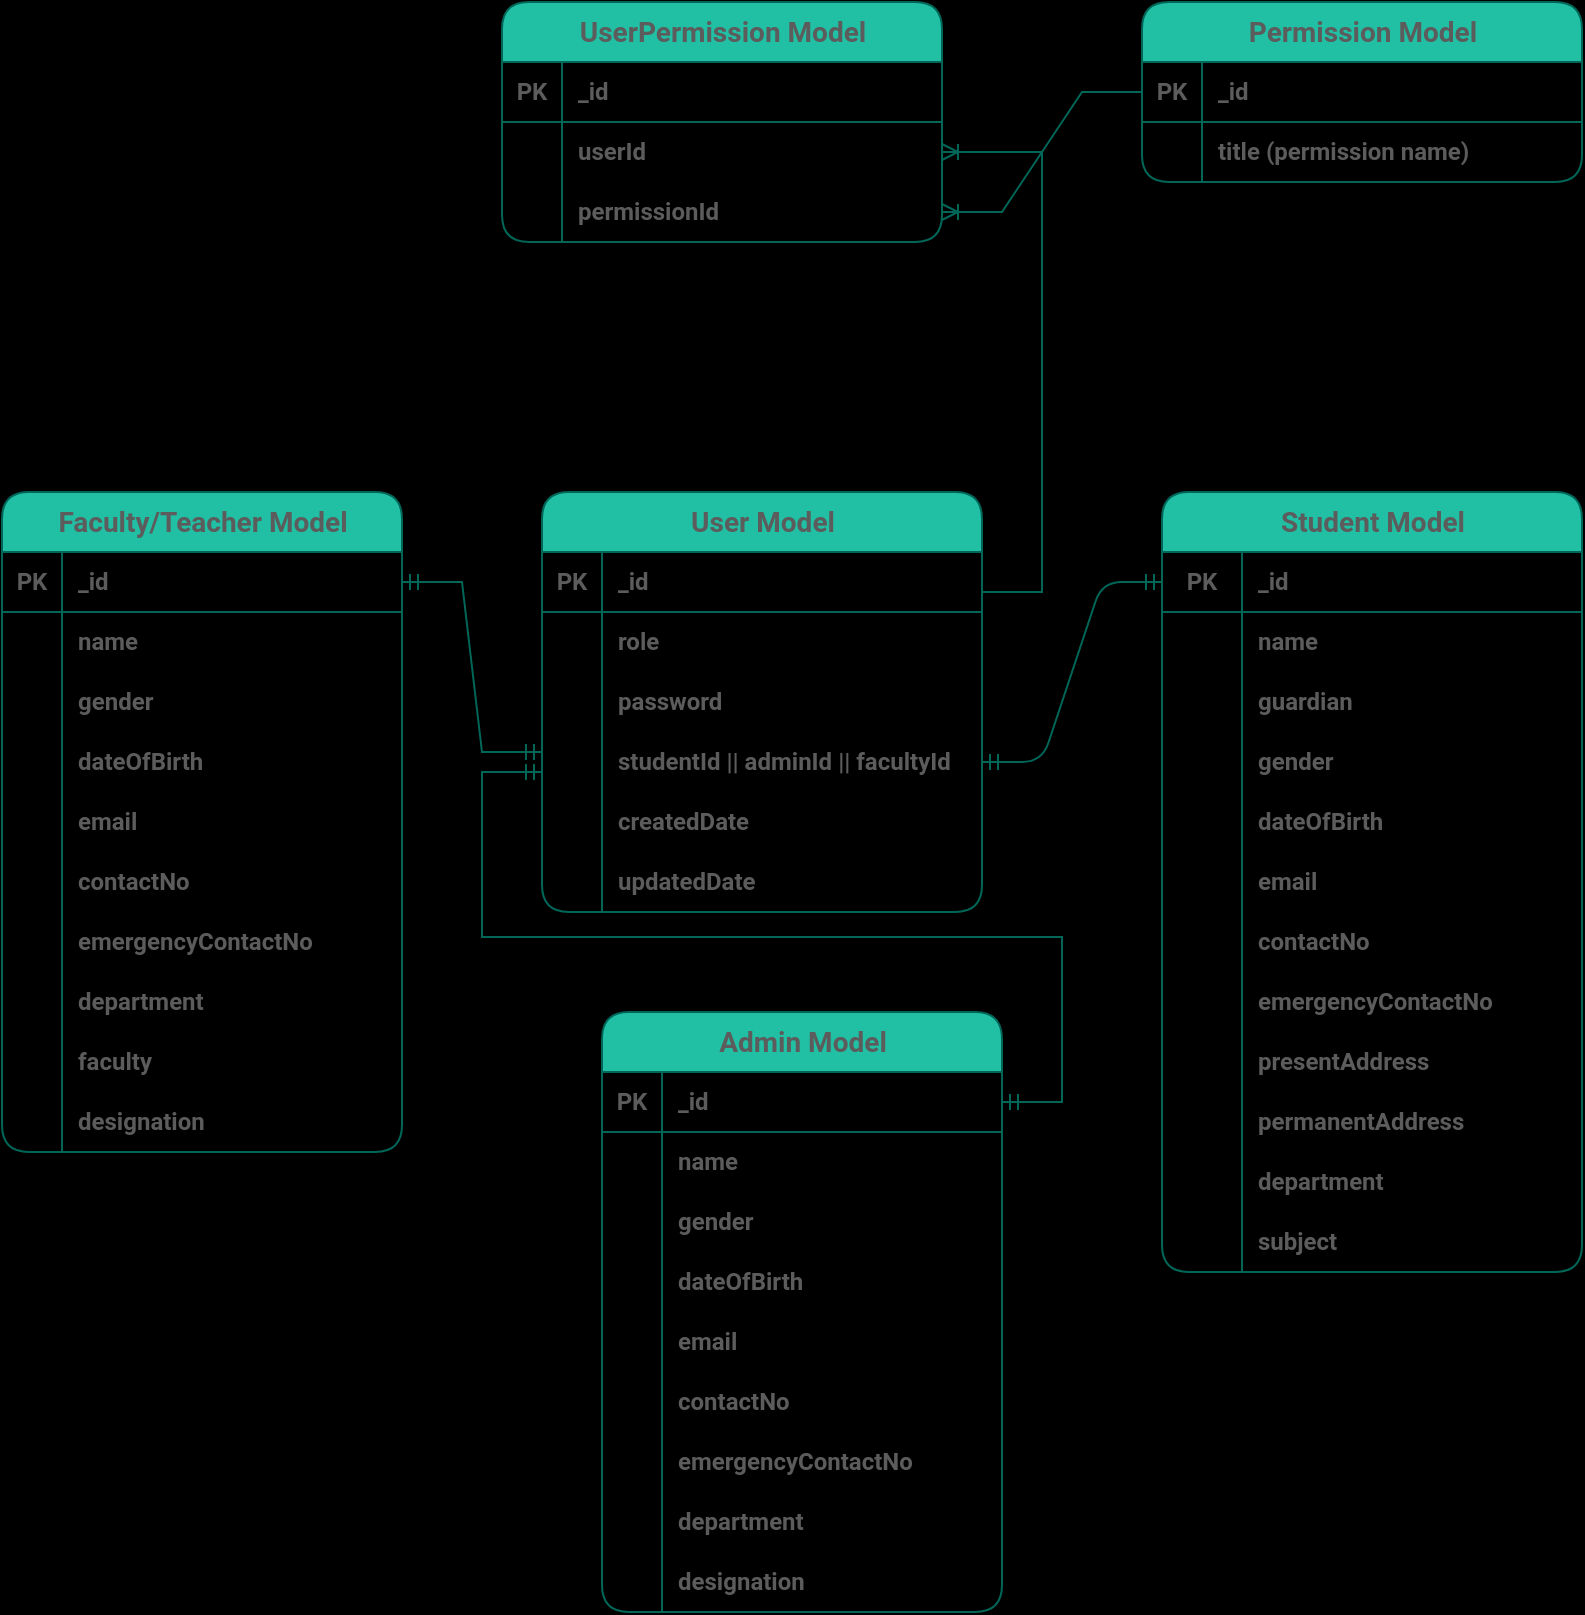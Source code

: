 <mxfile version="21.3.4" type="device">
  <diagram name="Page-1" id="2vnr3IIrJUMrTP7OV2EP">
    <mxGraphModel dx="1434" dy="1908" grid="1" gridSize="10" guides="1" tooltips="1" connect="1" arrows="1" fold="1" page="1" pageScale="1" pageWidth="850" pageHeight="1100" background="#000000" math="0" shadow="0">
      <root>
        <mxCell id="0" />
        <mxCell id="1" parent="0" />
        <mxCell id="vnJsJLE9kFfu2t6zTm_P-1" value="&lt;font style=&quot;font-size: 14px;&quot;&gt;Student Model&lt;/font&gt;" style="shape=table;startSize=30;container=1;collapsible=1;childLayout=tableLayout;fixedRows=1;rowLines=0;align=center;resizeLast=1;html=1;hachureGap=4;swimlaneLine=1;fontFamily=roboto;fontStyle=1;fontSource=https%3A%2F%2Ffonts.googleapis.com%2Fcss%3Ffamily%3Droboto;rounded=1;labelBackgroundColor=none;fillColor=#21C0A5;strokeColor=#006658;fontColor=#5C5C5C;" parent="1" vertex="1">
          <mxGeometry x="610" y="-640" width="210" height="390" as="geometry" />
        </mxCell>
        <mxCell id="vnJsJLE9kFfu2t6zTm_P-2" value="" style="shape=tableRow;horizontal=0;startSize=0;swimlaneHead=0;swimlaneBody=0;fillColor=none;collapsible=0;dropTarget=0;points=[[0,0.5],[1,0.5]];portConstraint=eastwest;top=0;left=0;right=0;bottom=1;hachureGap=4;fontFamily=roboto;fontStyle=1;fontSource=https%3A%2F%2Ffonts.googleapis.com%2Fcss%3Ffamily%3Droboto;rounded=1;labelBackgroundColor=none;strokeColor=#006658;fontColor=#5C5C5C;" parent="vnJsJLE9kFfu2t6zTm_P-1" vertex="1">
          <mxGeometry y="30" width="210" height="30" as="geometry" />
        </mxCell>
        <mxCell id="vnJsJLE9kFfu2t6zTm_P-3" value="PK" style="shape=partialRectangle;connectable=0;fillColor=none;top=0;left=0;bottom=0;right=0;overflow=hidden;whiteSpace=wrap;html=1;hachureGap=4;fontFamily=roboto;fontStyle=1;fontSource=https%3A%2F%2Ffonts.googleapis.com%2Fcss%3Ffamily%3Droboto;rounded=1;labelBackgroundColor=none;strokeColor=#006658;fontColor=#5C5C5C;" parent="vnJsJLE9kFfu2t6zTm_P-2" vertex="1">
          <mxGeometry width="40" height="30" as="geometry">
            <mxRectangle width="40" height="30" as="alternateBounds" />
          </mxGeometry>
        </mxCell>
        <mxCell id="vnJsJLE9kFfu2t6zTm_P-4" value="_id" style="shape=partialRectangle;connectable=0;fillColor=none;top=0;left=0;bottom=0;right=0;align=left;spacingLeft=6;overflow=hidden;whiteSpace=wrap;html=1;hachureGap=4;fontFamily=roboto;fontStyle=1;fontSource=https%3A%2F%2Ffonts.googleapis.com%2Fcss%3Ffamily%3Droboto;rounded=1;labelBackgroundColor=none;strokeColor=#006658;fontColor=#5C5C5C;" parent="vnJsJLE9kFfu2t6zTm_P-2" vertex="1">
          <mxGeometry x="40" width="170" height="30" as="geometry">
            <mxRectangle width="170" height="30" as="alternateBounds" />
          </mxGeometry>
        </mxCell>
        <mxCell id="vnJsJLE9kFfu2t6zTm_P-5" value="" style="shape=tableRow;horizontal=0;startSize=0;swimlaneHead=0;swimlaneBody=0;fillColor=none;collapsible=0;dropTarget=0;points=[[0,0.5],[1,0.5]];portConstraint=eastwest;top=0;left=0;right=0;bottom=0;hachureGap=4;fontFamily=roboto;fontStyle=1;fontSource=https%3A%2F%2Ffonts.googleapis.com%2Fcss%3Ffamily%3Droboto;rounded=1;labelBackgroundColor=none;strokeColor=#006658;fontColor=#5C5C5C;" parent="vnJsJLE9kFfu2t6zTm_P-1" vertex="1">
          <mxGeometry y="60" width="210" height="30" as="geometry" />
        </mxCell>
        <mxCell id="vnJsJLE9kFfu2t6zTm_P-6" value="" style="shape=partialRectangle;connectable=0;fillColor=none;top=0;left=0;bottom=0;right=0;editable=1;overflow=hidden;whiteSpace=wrap;html=1;hachureGap=4;fontFamily=roboto;fontStyle=1;fontSource=https%3A%2F%2Ffonts.googleapis.com%2Fcss%3Ffamily%3Droboto;rounded=1;labelBackgroundColor=none;strokeColor=#006658;fontColor=#5C5C5C;" parent="vnJsJLE9kFfu2t6zTm_P-5" vertex="1">
          <mxGeometry width="40" height="30" as="geometry">
            <mxRectangle width="40" height="30" as="alternateBounds" />
          </mxGeometry>
        </mxCell>
        <mxCell id="vnJsJLE9kFfu2t6zTm_P-7" value="name" style="shape=partialRectangle;connectable=0;fillColor=none;top=0;left=0;bottom=0;right=0;align=left;spacingLeft=6;overflow=hidden;whiteSpace=wrap;html=1;hachureGap=4;fontFamily=roboto;fontStyle=1;fontSource=https%3A%2F%2Ffonts.googleapis.com%2Fcss%3Ffamily%3Droboto;rounded=1;labelBackgroundColor=none;strokeColor=#006658;fontColor=#5C5C5C;" parent="vnJsJLE9kFfu2t6zTm_P-5" vertex="1">
          <mxGeometry x="40" width="170" height="30" as="geometry">
            <mxRectangle width="170" height="30" as="alternateBounds" />
          </mxGeometry>
        </mxCell>
        <mxCell id="vnJsJLE9kFfu2t6zTm_P-8" value="" style="shape=tableRow;horizontal=0;startSize=0;swimlaneHead=0;swimlaneBody=0;fillColor=none;collapsible=0;dropTarget=0;points=[[0,0.5],[1,0.5]];portConstraint=eastwest;top=0;left=0;right=0;bottom=0;hachureGap=4;fontFamily=roboto;fontStyle=1;fontSource=https%3A%2F%2Ffonts.googleapis.com%2Fcss%3Ffamily%3Droboto;rounded=1;labelBackgroundColor=none;strokeColor=#006658;fontColor=#5C5C5C;" parent="vnJsJLE9kFfu2t6zTm_P-1" vertex="1">
          <mxGeometry y="90" width="210" height="30" as="geometry" />
        </mxCell>
        <mxCell id="vnJsJLE9kFfu2t6zTm_P-9" value="" style="shape=partialRectangle;connectable=0;fillColor=none;top=0;left=0;bottom=0;right=0;editable=1;overflow=hidden;whiteSpace=wrap;html=1;hachureGap=4;fontFamily=roboto;fontStyle=1;fontSource=https%3A%2F%2Ffonts.googleapis.com%2Fcss%3Ffamily%3Droboto;rounded=1;labelBackgroundColor=none;strokeColor=#006658;fontColor=#5C5C5C;" parent="vnJsJLE9kFfu2t6zTm_P-8" vertex="1">
          <mxGeometry width="40" height="30" as="geometry">
            <mxRectangle width="40" height="30" as="alternateBounds" />
          </mxGeometry>
        </mxCell>
        <mxCell id="vnJsJLE9kFfu2t6zTm_P-10" value="guardian" style="shape=partialRectangle;connectable=0;fillColor=none;top=0;left=0;bottom=0;right=0;align=left;spacingLeft=6;overflow=hidden;whiteSpace=wrap;html=1;hachureGap=4;fontFamily=roboto;fontStyle=1;fontSource=https%3A%2F%2Ffonts.googleapis.com%2Fcss%3Ffamily%3Droboto;rounded=1;labelBackgroundColor=none;strokeColor=#006658;fontColor=#5C5C5C;" parent="vnJsJLE9kFfu2t6zTm_P-8" vertex="1">
          <mxGeometry x="40" width="170" height="30" as="geometry">
            <mxRectangle width="170" height="30" as="alternateBounds" />
          </mxGeometry>
        </mxCell>
        <mxCell id="vnJsJLE9kFfu2t6zTm_P-11" value="" style="shape=tableRow;horizontal=0;startSize=0;swimlaneHead=0;swimlaneBody=0;fillColor=none;collapsible=0;dropTarget=0;points=[[0,0.5],[1,0.5]];portConstraint=eastwest;top=0;left=0;right=0;bottom=0;hachureGap=4;fontFamily=roboto;fontStyle=1;fontSource=https%3A%2F%2Ffonts.googleapis.com%2Fcss%3Ffamily%3Droboto;rounded=1;labelBackgroundColor=none;strokeColor=#006658;fontColor=#5C5C5C;" parent="vnJsJLE9kFfu2t6zTm_P-1" vertex="1">
          <mxGeometry y="120" width="210" height="30" as="geometry" />
        </mxCell>
        <mxCell id="vnJsJLE9kFfu2t6zTm_P-12" value="" style="shape=partialRectangle;connectable=0;fillColor=none;top=0;left=0;bottom=0;right=0;editable=1;overflow=hidden;whiteSpace=wrap;html=1;hachureGap=4;fontFamily=roboto;fontStyle=1;fontSource=https%3A%2F%2Ffonts.googleapis.com%2Fcss%3Ffamily%3Droboto;rounded=1;labelBackgroundColor=none;strokeColor=#006658;fontColor=#5C5C5C;" parent="vnJsJLE9kFfu2t6zTm_P-11" vertex="1">
          <mxGeometry width="40" height="30" as="geometry">
            <mxRectangle width="40" height="30" as="alternateBounds" />
          </mxGeometry>
        </mxCell>
        <mxCell id="vnJsJLE9kFfu2t6zTm_P-13" value="gender" style="shape=partialRectangle;connectable=0;fillColor=none;top=0;left=0;bottom=0;right=0;align=left;spacingLeft=6;overflow=hidden;whiteSpace=wrap;html=1;hachureGap=4;fontFamily=roboto;fontStyle=1;fontSource=https%3A%2F%2Ffonts.googleapis.com%2Fcss%3Ffamily%3Droboto;rounded=1;labelBackgroundColor=none;strokeColor=#006658;fontColor=#5C5C5C;" parent="vnJsJLE9kFfu2t6zTm_P-11" vertex="1">
          <mxGeometry x="40" width="170" height="30" as="geometry">
            <mxRectangle width="170" height="30" as="alternateBounds" />
          </mxGeometry>
        </mxCell>
        <mxCell id="vnJsJLE9kFfu2t6zTm_P-17" value="" style="shape=tableRow;horizontal=0;startSize=0;swimlaneHead=0;swimlaneBody=0;fillColor=none;collapsible=0;dropTarget=0;points=[[0,0.5],[1,0.5]];portConstraint=eastwest;top=0;left=0;right=0;bottom=0;hachureGap=4;fontFamily=roboto;fontStyle=1;fontSource=https%3A%2F%2Ffonts.googleapis.com%2Fcss%3Ffamily%3Droboto;rounded=1;labelBackgroundColor=none;strokeColor=#006658;fontColor=#5C5C5C;" parent="vnJsJLE9kFfu2t6zTm_P-1" vertex="1">
          <mxGeometry y="150" width="210" height="30" as="geometry" />
        </mxCell>
        <mxCell id="vnJsJLE9kFfu2t6zTm_P-18" value="" style="shape=partialRectangle;connectable=0;fillColor=none;top=0;left=0;bottom=0;right=0;editable=1;overflow=hidden;whiteSpace=wrap;html=1;hachureGap=4;fontFamily=roboto;fontStyle=1;fontSource=https%3A%2F%2Ffonts.googleapis.com%2Fcss%3Ffamily%3Droboto;rounded=1;labelBackgroundColor=none;strokeColor=#006658;fontColor=#5C5C5C;" parent="vnJsJLE9kFfu2t6zTm_P-17" vertex="1">
          <mxGeometry width="40" height="30" as="geometry">
            <mxRectangle width="40" height="30" as="alternateBounds" />
          </mxGeometry>
        </mxCell>
        <mxCell id="vnJsJLE9kFfu2t6zTm_P-19" value="dateOfBirth" style="shape=partialRectangle;connectable=0;fillColor=none;top=0;left=0;bottom=0;right=0;align=left;spacingLeft=6;overflow=hidden;whiteSpace=wrap;html=1;hachureGap=4;fontFamily=roboto;fontStyle=1;fontSource=https%3A%2F%2Ffonts.googleapis.com%2Fcss%3Ffamily%3Droboto;rounded=1;labelBackgroundColor=none;strokeColor=#006658;fontColor=#5C5C5C;" parent="vnJsJLE9kFfu2t6zTm_P-17" vertex="1">
          <mxGeometry x="40" width="170" height="30" as="geometry">
            <mxRectangle width="170" height="30" as="alternateBounds" />
          </mxGeometry>
        </mxCell>
        <mxCell id="vnJsJLE9kFfu2t6zTm_P-20" value="" style="shape=tableRow;horizontal=0;startSize=0;swimlaneHead=0;swimlaneBody=0;fillColor=none;collapsible=0;dropTarget=0;points=[[0,0.5],[1,0.5]];portConstraint=eastwest;top=0;left=0;right=0;bottom=0;hachureGap=4;fontFamily=roboto;fontStyle=1;fontSource=https%3A%2F%2Ffonts.googleapis.com%2Fcss%3Ffamily%3Droboto;rounded=1;labelBackgroundColor=none;strokeColor=#006658;fontColor=#5C5C5C;" parent="vnJsJLE9kFfu2t6zTm_P-1" vertex="1">
          <mxGeometry y="180" width="210" height="30" as="geometry" />
        </mxCell>
        <mxCell id="vnJsJLE9kFfu2t6zTm_P-21" value="" style="shape=partialRectangle;connectable=0;fillColor=none;top=0;left=0;bottom=0;right=0;editable=1;overflow=hidden;whiteSpace=wrap;html=1;hachureGap=4;fontFamily=roboto;fontStyle=1;fontSource=https%3A%2F%2Ffonts.googleapis.com%2Fcss%3Ffamily%3Droboto;rounded=1;labelBackgroundColor=none;strokeColor=#006658;fontColor=#5C5C5C;" parent="vnJsJLE9kFfu2t6zTm_P-20" vertex="1">
          <mxGeometry width="40" height="30" as="geometry">
            <mxRectangle width="40" height="30" as="alternateBounds" />
          </mxGeometry>
        </mxCell>
        <mxCell id="vnJsJLE9kFfu2t6zTm_P-22" value="email" style="shape=partialRectangle;connectable=0;fillColor=none;top=0;left=0;bottom=0;right=0;align=left;spacingLeft=6;overflow=hidden;whiteSpace=wrap;html=1;hachureGap=4;fontFamily=roboto;fontStyle=1;fontSource=https%3A%2F%2Ffonts.googleapis.com%2Fcss%3Ffamily%3Droboto;rounded=1;labelBackgroundColor=none;strokeColor=#006658;fontColor=#5C5C5C;" parent="vnJsJLE9kFfu2t6zTm_P-20" vertex="1">
          <mxGeometry x="40" width="170" height="30" as="geometry">
            <mxRectangle width="170" height="30" as="alternateBounds" />
          </mxGeometry>
        </mxCell>
        <mxCell id="vnJsJLE9kFfu2t6zTm_P-23" value="" style="shape=tableRow;horizontal=0;startSize=0;swimlaneHead=0;swimlaneBody=0;fillColor=none;collapsible=0;dropTarget=0;points=[[0,0.5],[1,0.5]];portConstraint=eastwest;top=0;left=0;right=0;bottom=0;hachureGap=4;fontFamily=roboto;fontStyle=1;fontSource=https%3A%2F%2Ffonts.googleapis.com%2Fcss%3Ffamily%3Droboto;rounded=1;labelBackgroundColor=none;strokeColor=#006658;fontColor=#5C5C5C;" parent="vnJsJLE9kFfu2t6zTm_P-1" vertex="1">
          <mxGeometry y="210" width="210" height="30" as="geometry" />
        </mxCell>
        <mxCell id="vnJsJLE9kFfu2t6zTm_P-24" value="" style="shape=partialRectangle;connectable=0;fillColor=none;top=0;left=0;bottom=0;right=0;editable=1;overflow=hidden;whiteSpace=wrap;html=1;hachureGap=4;fontFamily=roboto;fontStyle=1;fontSource=https%3A%2F%2Ffonts.googleapis.com%2Fcss%3Ffamily%3Droboto;rounded=1;labelBackgroundColor=none;strokeColor=#006658;fontColor=#5C5C5C;" parent="vnJsJLE9kFfu2t6zTm_P-23" vertex="1">
          <mxGeometry width="40" height="30" as="geometry">
            <mxRectangle width="40" height="30" as="alternateBounds" />
          </mxGeometry>
        </mxCell>
        <mxCell id="vnJsJLE9kFfu2t6zTm_P-25" value="contactNo" style="shape=partialRectangle;connectable=0;fillColor=none;top=0;left=0;bottom=0;right=0;align=left;spacingLeft=6;overflow=hidden;whiteSpace=wrap;html=1;hachureGap=4;fontFamily=roboto;fontStyle=1;fontSource=https%3A%2F%2Ffonts.googleapis.com%2Fcss%3Ffamily%3Droboto;rounded=1;labelBackgroundColor=none;strokeColor=#006658;fontColor=#5C5C5C;" parent="vnJsJLE9kFfu2t6zTm_P-23" vertex="1">
          <mxGeometry x="40" width="170" height="30" as="geometry">
            <mxRectangle width="170" height="30" as="alternateBounds" />
          </mxGeometry>
        </mxCell>
        <mxCell id="vnJsJLE9kFfu2t6zTm_P-29" value="" style="shape=tableRow;horizontal=0;startSize=0;swimlaneHead=0;swimlaneBody=0;fillColor=none;collapsible=0;dropTarget=0;points=[[0,0.5],[1,0.5]];portConstraint=eastwest;top=0;left=0;right=0;bottom=0;hachureGap=4;fontFamily=roboto;fontStyle=1;fontSource=https%3A%2F%2Ffonts.googleapis.com%2Fcss%3Ffamily%3Droboto;rounded=1;labelBackgroundColor=none;strokeColor=#006658;fontColor=#5C5C5C;" parent="vnJsJLE9kFfu2t6zTm_P-1" vertex="1">
          <mxGeometry y="240" width="210" height="30" as="geometry" />
        </mxCell>
        <mxCell id="vnJsJLE9kFfu2t6zTm_P-30" value="" style="shape=partialRectangle;connectable=0;fillColor=none;top=0;left=0;bottom=0;right=0;editable=1;overflow=hidden;whiteSpace=wrap;html=1;hachureGap=4;fontFamily=roboto;fontStyle=1;fontSource=https%3A%2F%2Ffonts.googleapis.com%2Fcss%3Ffamily%3Droboto;rounded=1;labelBackgroundColor=none;strokeColor=#006658;fontColor=#5C5C5C;" parent="vnJsJLE9kFfu2t6zTm_P-29" vertex="1">
          <mxGeometry width="40" height="30" as="geometry">
            <mxRectangle width="40" height="30" as="alternateBounds" />
          </mxGeometry>
        </mxCell>
        <mxCell id="vnJsJLE9kFfu2t6zTm_P-31" value="emergencyContactNo" style="shape=partialRectangle;connectable=0;fillColor=none;top=0;left=0;bottom=0;right=0;align=left;spacingLeft=6;overflow=hidden;whiteSpace=wrap;html=1;hachureGap=4;fontFamily=roboto;fontStyle=1;fontSource=https%3A%2F%2Ffonts.googleapis.com%2Fcss%3Ffamily%3Droboto;rounded=1;labelBackgroundColor=none;strokeColor=#006658;fontColor=#5C5C5C;" parent="vnJsJLE9kFfu2t6zTm_P-29" vertex="1">
          <mxGeometry x="40" width="170" height="30" as="geometry">
            <mxRectangle width="170" height="30" as="alternateBounds" />
          </mxGeometry>
        </mxCell>
        <mxCell id="vnJsJLE9kFfu2t6zTm_P-32" value="" style="shape=tableRow;horizontal=0;startSize=0;swimlaneHead=0;swimlaneBody=0;fillColor=none;collapsible=0;dropTarget=0;points=[[0,0.5],[1,0.5]];portConstraint=eastwest;top=0;left=0;right=0;bottom=0;hachureGap=4;fontFamily=roboto;fontStyle=1;fontSource=https%3A%2F%2Ffonts.googleapis.com%2Fcss%3Ffamily%3Droboto;rounded=1;labelBackgroundColor=none;strokeColor=#006658;fontColor=#5C5C5C;" parent="vnJsJLE9kFfu2t6zTm_P-1" vertex="1">
          <mxGeometry y="270" width="210" height="30" as="geometry" />
        </mxCell>
        <mxCell id="vnJsJLE9kFfu2t6zTm_P-33" value="" style="shape=partialRectangle;connectable=0;fillColor=none;top=0;left=0;bottom=0;right=0;editable=1;overflow=hidden;whiteSpace=wrap;html=1;hachureGap=4;fontFamily=roboto;fontStyle=1;fontSource=https%3A%2F%2Ffonts.googleapis.com%2Fcss%3Ffamily%3Droboto;rounded=1;labelBackgroundColor=none;strokeColor=#006658;fontColor=#5C5C5C;" parent="vnJsJLE9kFfu2t6zTm_P-32" vertex="1">
          <mxGeometry width="40" height="30" as="geometry">
            <mxRectangle width="40" height="30" as="alternateBounds" />
          </mxGeometry>
        </mxCell>
        <mxCell id="vnJsJLE9kFfu2t6zTm_P-34" value="presentAddress" style="shape=partialRectangle;connectable=0;fillColor=none;top=0;left=0;bottom=0;right=0;align=left;spacingLeft=6;overflow=hidden;whiteSpace=wrap;html=1;hachureGap=4;fontFamily=roboto;fontStyle=1;fontSource=https%3A%2F%2Ffonts.googleapis.com%2Fcss%3Ffamily%3Droboto;rounded=1;labelBackgroundColor=none;strokeColor=#006658;fontColor=#5C5C5C;" parent="vnJsJLE9kFfu2t6zTm_P-32" vertex="1">
          <mxGeometry x="40" width="170" height="30" as="geometry">
            <mxRectangle width="170" height="30" as="alternateBounds" />
          </mxGeometry>
        </mxCell>
        <mxCell id="vnJsJLE9kFfu2t6zTm_P-35" value="" style="shape=tableRow;horizontal=0;startSize=0;swimlaneHead=0;swimlaneBody=0;fillColor=none;collapsible=0;dropTarget=0;points=[[0,0.5],[1,0.5]];portConstraint=eastwest;top=0;left=0;right=0;bottom=0;hachureGap=4;fontFamily=roboto;fontStyle=1;fontSource=https%3A%2F%2Ffonts.googleapis.com%2Fcss%3Ffamily%3Droboto;rounded=1;labelBackgroundColor=none;strokeColor=#006658;fontColor=#5C5C5C;" parent="vnJsJLE9kFfu2t6zTm_P-1" vertex="1">
          <mxGeometry y="300" width="210" height="30" as="geometry" />
        </mxCell>
        <mxCell id="vnJsJLE9kFfu2t6zTm_P-36" value="" style="shape=partialRectangle;connectable=0;fillColor=none;top=0;left=0;bottom=0;right=0;editable=1;overflow=hidden;whiteSpace=wrap;html=1;hachureGap=4;fontFamily=roboto;fontStyle=1;fontSource=https%3A%2F%2Ffonts.googleapis.com%2Fcss%3Ffamily%3Droboto;rounded=1;labelBackgroundColor=none;strokeColor=#006658;fontColor=#5C5C5C;" parent="vnJsJLE9kFfu2t6zTm_P-35" vertex="1">
          <mxGeometry width="40" height="30" as="geometry">
            <mxRectangle width="40" height="30" as="alternateBounds" />
          </mxGeometry>
        </mxCell>
        <mxCell id="vnJsJLE9kFfu2t6zTm_P-37" value="permanentAddress" style="shape=partialRectangle;connectable=0;fillColor=none;top=0;left=0;bottom=0;right=0;align=left;spacingLeft=6;overflow=hidden;whiteSpace=wrap;html=1;hachureGap=4;fontFamily=roboto;fontStyle=1;fontSource=https%3A%2F%2Ffonts.googleapis.com%2Fcss%3Ffamily%3Droboto;rounded=1;labelBackgroundColor=none;strokeColor=#006658;fontColor=#5C5C5C;" parent="vnJsJLE9kFfu2t6zTm_P-35" vertex="1">
          <mxGeometry x="40" width="170" height="30" as="geometry">
            <mxRectangle width="170" height="30" as="alternateBounds" />
          </mxGeometry>
        </mxCell>
        <mxCell id="vnJsJLE9kFfu2t6zTm_P-38" value="" style="shape=tableRow;horizontal=0;startSize=0;swimlaneHead=0;swimlaneBody=0;fillColor=none;collapsible=0;dropTarget=0;points=[[0,0.5],[1,0.5]];portConstraint=eastwest;top=0;left=0;right=0;bottom=0;hachureGap=4;fontFamily=roboto;fontStyle=1;fontSource=https%3A%2F%2Ffonts.googleapis.com%2Fcss%3Ffamily%3Droboto;rounded=1;labelBackgroundColor=none;strokeColor=#006658;fontColor=#5C5C5C;" parent="vnJsJLE9kFfu2t6zTm_P-1" vertex="1">
          <mxGeometry y="330" width="210" height="30" as="geometry" />
        </mxCell>
        <mxCell id="vnJsJLE9kFfu2t6zTm_P-39" value="" style="shape=partialRectangle;connectable=0;fillColor=none;top=0;left=0;bottom=0;right=0;editable=1;overflow=hidden;whiteSpace=wrap;html=1;hachureGap=4;fontFamily=roboto;fontStyle=1;fontSource=https%3A%2F%2Ffonts.googleapis.com%2Fcss%3Ffamily%3Droboto;rounded=1;labelBackgroundColor=none;strokeColor=#006658;fontColor=#5C5C5C;" parent="vnJsJLE9kFfu2t6zTm_P-38" vertex="1">
          <mxGeometry width="40" height="30" as="geometry">
            <mxRectangle width="40" height="30" as="alternateBounds" />
          </mxGeometry>
        </mxCell>
        <mxCell id="vnJsJLE9kFfu2t6zTm_P-40" value="department" style="shape=partialRectangle;connectable=0;fillColor=none;top=0;left=0;bottom=0;right=0;align=left;spacingLeft=6;overflow=hidden;whiteSpace=wrap;html=1;hachureGap=4;fontFamily=roboto;fontStyle=1;fontSource=https%3A%2F%2Ffonts.googleapis.com%2Fcss%3Ffamily%3Droboto;rounded=1;labelBackgroundColor=none;strokeColor=#006658;fontColor=#5C5C5C;" parent="vnJsJLE9kFfu2t6zTm_P-38" vertex="1">
          <mxGeometry x="40" width="170" height="30" as="geometry">
            <mxRectangle width="170" height="30" as="alternateBounds" />
          </mxGeometry>
        </mxCell>
        <mxCell id="vnJsJLE9kFfu2t6zTm_P-41" value="" style="shape=tableRow;horizontal=0;startSize=0;swimlaneHead=0;swimlaneBody=0;fillColor=none;collapsible=0;dropTarget=0;points=[[0,0.5],[1,0.5]];portConstraint=eastwest;top=0;left=0;right=0;bottom=0;hachureGap=4;fontFamily=roboto;fontStyle=1;fontSource=https%3A%2F%2Ffonts.googleapis.com%2Fcss%3Ffamily%3Droboto;rounded=1;labelBackgroundColor=none;strokeColor=#006658;fontColor=#5C5C5C;" parent="vnJsJLE9kFfu2t6zTm_P-1" vertex="1">
          <mxGeometry y="360" width="210" height="30" as="geometry" />
        </mxCell>
        <mxCell id="vnJsJLE9kFfu2t6zTm_P-42" value="" style="shape=partialRectangle;connectable=0;fillColor=none;top=0;left=0;bottom=0;right=0;editable=1;overflow=hidden;whiteSpace=wrap;html=1;hachureGap=4;fontFamily=roboto;fontStyle=1;fontSource=https%3A%2F%2Ffonts.googleapis.com%2Fcss%3Ffamily%3Droboto;rounded=1;labelBackgroundColor=none;strokeColor=#006658;fontColor=#5C5C5C;" parent="vnJsJLE9kFfu2t6zTm_P-41" vertex="1">
          <mxGeometry width="40" height="30" as="geometry">
            <mxRectangle width="40" height="30" as="alternateBounds" />
          </mxGeometry>
        </mxCell>
        <mxCell id="vnJsJLE9kFfu2t6zTm_P-43" value="subject" style="shape=partialRectangle;connectable=0;fillColor=none;top=0;left=0;bottom=0;right=0;align=left;spacingLeft=6;overflow=hidden;whiteSpace=wrap;html=1;hachureGap=4;fontFamily=roboto;fontStyle=1;fontSource=https%3A%2F%2Ffonts.googleapis.com%2Fcss%3Ffamily%3Droboto;rounded=1;labelBackgroundColor=none;strokeColor=#006658;fontColor=#5C5C5C;" parent="vnJsJLE9kFfu2t6zTm_P-41" vertex="1">
          <mxGeometry x="40" width="170" height="30" as="geometry">
            <mxRectangle width="170" height="30" as="alternateBounds" />
          </mxGeometry>
        </mxCell>
        <mxCell id="vnJsJLE9kFfu2t6zTm_P-44" value="&lt;font style=&quot;font-size: 14px;&quot;&gt;Admin Model&lt;/font&gt;" style="shape=table;startSize=30;container=1;collapsible=1;childLayout=tableLayout;fixedRows=1;rowLines=0;align=center;resizeLast=1;html=1;hachureGap=4;swimlaneLine=1;fontFamily=roboto;fontStyle=1;fontSource=https%3A%2F%2Ffonts.googleapis.com%2Fcss%3Ffamily%3Droboto;rounded=1;labelBackgroundColor=none;fillColor=#21C0A5;strokeColor=#006658;fontColor=#5C5C5C;" parent="1" vertex="1">
          <mxGeometry x="330" y="-380" width="200" height="300" as="geometry" />
        </mxCell>
        <mxCell id="vnJsJLE9kFfu2t6zTm_P-45" value="" style="shape=tableRow;horizontal=0;startSize=0;swimlaneHead=0;swimlaneBody=0;fillColor=none;collapsible=0;dropTarget=0;points=[[0,0.5],[1,0.5]];portConstraint=eastwest;top=0;left=0;right=0;bottom=1;hachureGap=4;fontFamily=roboto;fontStyle=1;fontSource=https%3A%2F%2Ffonts.googleapis.com%2Fcss%3Ffamily%3Droboto;rounded=1;labelBackgroundColor=none;strokeColor=#006658;fontColor=#5C5C5C;" parent="vnJsJLE9kFfu2t6zTm_P-44" vertex="1">
          <mxGeometry y="30" width="200" height="30" as="geometry" />
        </mxCell>
        <mxCell id="vnJsJLE9kFfu2t6zTm_P-46" value="PK" style="shape=partialRectangle;connectable=0;fillColor=none;top=0;left=0;bottom=0;right=0;overflow=hidden;whiteSpace=wrap;html=1;hachureGap=4;fontFamily=roboto;fontStyle=1;fontSource=https%3A%2F%2Ffonts.googleapis.com%2Fcss%3Ffamily%3Droboto;rounded=1;labelBackgroundColor=none;strokeColor=#006658;fontColor=#5C5C5C;" parent="vnJsJLE9kFfu2t6zTm_P-45" vertex="1">
          <mxGeometry width="30" height="30" as="geometry">
            <mxRectangle width="30" height="30" as="alternateBounds" />
          </mxGeometry>
        </mxCell>
        <mxCell id="vnJsJLE9kFfu2t6zTm_P-47" value="_id" style="shape=partialRectangle;connectable=0;fillColor=none;top=0;left=0;bottom=0;right=0;align=left;spacingLeft=6;overflow=hidden;whiteSpace=wrap;html=1;hachureGap=4;fontFamily=roboto;fontStyle=1;fontSource=https%3A%2F%2Ffonts.googleapis.com%2Fcss%3Ffamily%3Droboto;rounded=1;labelBackgroundColor=none;strokeColor=#006658;fontColor=#5C5C5C;" parent="vnJsJLE9kFfu2t6zTm_P-45" vertex="1">
          <mxGeometry x="30" width="170" height="30" as="geometry">
            <mxRectangle width="170" height="30" as="alternateBounds" />
          </mxGeometry>
        </mxCell>
        <mxCell id="vnJsJLE9kFfu2t6zTm_P-48" value="" style="shape=tableRow;horizontal=0;startSize=0;swimlaneHead=0;swimlaneBody=0;fillColor=none;collapsible=0;dropTarget=0;points=[[0,0.5],[1,0.5]];portConstraint=eastwest;top=0;left=0;right=0;bottom=0;hachureGap=4;fontFamily=roboto;fontStyle=1;fontSource=https%3A%2F%2Ffonts.googleapis.com%2Fcss%3Ffamily%3Droboto;rounded=1;labelBackgroundColor=none;strokeColor=#006658;fontColor=#5C5C5C;" parent="vnJsJLE9kFfu2t6zTm_P-44" vertex="1">
          <mxGeometry y="60" width="200" height="30" as="geometry" />
        </mxCell>
        <mxCell id="vnJsJLE9kFfu2t6zTm_P-49" value="" style="shape=partialRectangle;connectable=0;fillColor=none;top=0;left=0;bottom=0;right=0;editable=1;overflow=hidden;whiteSpace=wrap;html=1;hachureGap=4;fontFamily=roboto;fontStyle=1;fontSource=https%3A%2F%2Ffonts.googleapis.com%2Fcss%3Ffamily%3Droboto;rounded=1;labelBackgroundColor=none;strokeColor=#006658;fontColor=#5C5C5C;" parent="vnJsJLE9kFfu2t6zTm_P-48" vertex="1">
          <mxGeometry width="30" height="30" as="geometry">
            <mxRectangle width="30" height="30" as="alternateBounds" />
          </mxGeometry>
        </mxCell>
        <mxCell id="vnJsJLE9kFfu2t6zTm_P-50" value="name" style="shape=partialRectangle;connectable=0;fillColor=none;top=0;left=0;bottom=0;right=0;align=left;spacingLeft=6;overflow=hidden;whiteSpace=wrap;html=1;hachureGap=4;fontFamily=roboto;fontStyle=1;fontSource=https%3A%2F%2Ffonts.googleapis.com%2Fcss%3Ffamily%3Droboto;rounded=1;labelBackgroundColor=none;strokeColor=#006658;fontColor=#5C5C5C;" parent="vnJsJLE9kFfu2t6zTm_P-48" vertex="1">
          <mxGeometry x="30" width="170" height="30" as="geometry">
            <mxRectangle width="170" height="30" as="alternateBounds" />
          </mxGeometry>
        </mxCell>
        <mxCell id="vnJsJLE9kFfu2t6zTm_P-54" value="" style="shape=tableRow;horizontal=0;startSize=0;swimlaneHead=0;swimlaneBody=0;fillColor=none;collapsible=0;dropTarget=0;points=[[0,0.5],[1,0.5]];portConstraint=eastwest;top=0;left=0;right=0;bottom=0;hachureGap=4;fontFamily=roboto;fontStyle=1;fontSource=https%3A%2F%2Ffonts.googleapis.com%2Fcss%3Ffamily%3Droboto;rounded=1;labelBackgroundColor=none;strokeColor=#006658;fontColor=#5C5C5C;" parent="vnJsJLE9kFfu2t6zTm_P-44" vertex="1">
          <mxGeometry y="90" width="200" height="30" as="geometry" />
        </mxCell>
        <mxCell id="vnJsJLE9kFfu2t6zTm_P-55" value="" style="shape=partialRectangle;connectable=0;fillColor=none;top=0;left=0;bottom=0;right=0;editable=1;overflow=hidden;whiteSpace=wrap;html=1;hachureGap=4;fontFamily=roboto;fontStyle=1;fontSource=https%3A%2F%2Ffonts.googleapis.com%2Fcss%3Ffamily%3Droboto;rounded=1;labelBackgroundColor=none;strokeColor=#006658;fontColor=#5C5C5C;" parent="vnJsJLE9kFfu2t6zTm_P-54" vertex="1">
          <mxGeometry width="30" height="30" as="geometry">
            <mxRectangle width="30" height="30" as="alternateBounds" />
          </mxGeometry>
        </mxCell>
        <mxCell id="vnJsJLE9kFfu2t6zTm_P-56" value="gender" style="shape=partialRectangle;connectable=0;fillColor=none;top=0;left=0;bottom=0;right=0;align=left;spacingLeft=6;overflow=hidden;whiteSpace=wrap;html=1;hachureGap=4;fontFamily=roboto;fontStyle=1;fontSource=https%3A%2F%2Ffonts.googleapis.com%2Fcss%3Ffamily%3Droboto;rounded=1;labelBackgroundColor=none;strokeColor=#006658;fontColor=#5C5C5C;" parent="vnJsJLE9kFfu2t6zTm_P-54" vertex="1">
          <mxGeometry x="30" width="170" height="30" as="geometry">
            <mxRectangle width="170" height="30" as="alternateBounds" />
          </mxGeometry>
        </mxCell>
        <mxCell id="vnJsJLE9kFfu2t6zTm_P-57" value="" style="shape=tableRow;horizontal=0;startSize=0;swimlaneHead=0;swimlaneBody=0;fillColor=none;collapsible=0;dropTarget=0;points=[[0,0.5],[1,0.5]];portConstraint=eastwest;top=0;left=0;right=0;bottom=0;hachureGap=4;fontFamily=roboto;fontStyle=1;fontSource=https%3A%2F%2Ffonts.googleapis.com%2Fcss%3Ffamily%3Droboto;rounded=1;labelBackgroundColor=none;strokeColor=#006658;fontColor=#5C5C5C;" parent="vnJsJLE9kFfu2t6zTm_P-44" vertex="1">
          <mxGeometry y="120" width="200" height="30" as="geometry" />
        </mxCell>
        <mxCell id="vnJsJLE9kFfu2t6zTm_P-58" value="" style="shape=partialRectangle;connectable=0;fillColor=none;top=0;left=0;bottom=0;right=0;editable=1;overflow=hidden;whiteSpace=wrap;html=1;hachureGap=4;fontFamily=roboto;fontStyle=1;fontSource=https%3A%2F%2Ffonts.googleapis.com%2Fcss%3Ffamily%3Droboto;rounded=1;labelBackgroundColor=none;strokeColor=#006658;fontColor=#5C5C5C;" parent="vnJsJLE9kFfu2t6zTm_P-57" vertex="1">
          <mxGeometry width="30" height="30" as="geometry">
            <mxRectangle width="30" height="30" as="alternateBounds" />
          </mxGeometry>
        </mxCell>
        <mxCell id="vnJsJLE9kFfu2t6zTm_P-59" value="dateOfBirth" style="shape=partialRectangle;connectable=0;fillColor=none;top=0;left=0;bottom=0;right=0;align=left;spacingLeft=6;overflow=hidden;whiteSpace=wrap;html=1;hachureGap=4;fontFamily=roboto;fontStyle=1;fontSource=https%3A%2F%2Ffonts.googleapis.com%2Fcss%3Ffamily%3Droboto;rounded=1;labelBackgroundColor=none;strokeColor=#006658;fontColor=#5C5C5C;" parent="vnJsJLE9kFfu2t6zTm_P-57" vertex="1">
          <mxGeometry x="30" width="170" height="30" as="geometry">
            <mxRectangle width="170" height="30" as="alternateBounds" />
          </mxGeometry>
        </mxCell>
        <mxCell id="vnJsJLE9kFfu2t6zTm_P-60" value="" style="shape=tableRow;horizontal=0;startSize=0;swimlaneHead=0;swimlaneBody=0;fillColor=none;collapsible=0;dropTarget=0;points=[[0,0.5],[1,0.5]];portConstraint=eastwest;top=0;left=0;right=0;bottom=0;hachureGap=4;fontFamily=roboto;fontStyle=1;fontSource=https%3A%2F%2Ffonts.googleapis.com%2Fcss%3Ffamily%3Droboto;rounded=1;labelBackgroundColor=none;strokeColor=#006658;fontColor=#5C5C5C;" parent="vnJsJLE9kFfu2t6zTm_P-44" vertex="1">
          <mxGeometry y="150" width="200" height="30" as="geometry" />
        </mxCell>
        <mxCell id="vnJsJLE9kFfu2t6zTm_P-61" value="" style="shape=partialRectangle;connectable=0;fillColor=none;top=0;left=0;bottom=0;right=0;editable=1;overflow=hidden;whiteSpace=wrap;html=1;hachureGap=4;fontFamily=roboto;fontStyle=1;fontSource=https%3A%2F%2Ffonts.googleapis.com%2Fcss%3Ffamily%3Droboto;rounded=1;labelBackgroundColor=none;strokeColor=#006658;fontColor=#5C5C5C;" parent="vnJsJLE9kFfu2t6zTm_P-60" vertex="1">
          <mxGeometry width="30" height="30" as="geometry">
            <mxRectangle width="30" height="30" as="alternateBounds" />
          </mxGeometry>
        </mxCell>
        <mxCell id="vnJsJLE9kFfu2t6zTm_P-62" value="email" style="shape=partialRectangle;connectable=0;fillColor=none;top=0;left=0;bottom=0;right=0;align=left;spacingLeft=6;overflow=hidden;whiteSpace=wrap;html=1;hachureGap=4;fontFamily=roboto;fontStyle=1;fontSource=https%3A%2F%2Ffonts.googleapis.com%2Fcss%3Ffamily%3Droboto;rounded=1;labelBackgroundColor=none;strokeColor=#006658;fontColor=#5C5C5C;" parent="vnJsJLE9kFfu2t6zTm_P-60" vertex="1">
          <mxGeometry x="30" width="170" height="30" as="geometry">
            <mxRectangle width="170" height="30" as="alternateBounds" />
          </mxGeometry>
        </mxCell>
        <mxCell id="vnJsJLE9kFfu2t6zTm_P-63" value="" style="shape=tableRow;horizontal=0;startSize=0;swimlaneHead=0;swimlaneBody=0;fillColor=none;collapsible=0;dropTarget=0;points=[[0,0.5],[1,0.5]];portConstraint=eastwest;top=0;left=0;right=0;bottom=0;hachureGap=4;fontFamily=roboto;fontStyle=1;fontSource=https%3A%2F%2Ffonts.googleapis.com%2Fcss%3Ffamily%3Droboto;rounded=1;labelBackgroundColor=none;strokeColor=#006658;fontColor=#5C5C5C;" parent="vnJsJLE9kFfu2t6zTm_P-44" vertex="1">
          <mxGeometry y="180" width="200" height="30" as="geometry" />
        </mxCell>
        <mxCell id="vnJsJLE9kFfu2t6zTm_P-64" value="" style="shape=partialRectangle;connectable=0;fillColor=none;top=0;left=0;bottom=0;right=0;editable=1;overflow=hidden;whiteSpace=wrap;html=1;hachureGap=4;fontFamily=roboto;fontStyle=1;fontSource=https%3A%2F%2Ffonts.googleapis.com%2Fcss%3Ffamily%3Droboto;rounded=1;labelBackgroundColor=none;strokeColor=#006658;fontColor=#5C5C5C;" parent="vnJsJLE9kFfu2t6zTm_P-63" vertex="1">
          <mxGeometry width="30" height="30" as="geometry">
            <mxRectangle width="30" height="30" as="alternateBounds" />
          </mxGeometry>
        </mxCell>
        <mxCell id="vnJsJLE9kFfu2t6zTm_P-65" value="contactNo" style="shape=partialRectangle;connectable=0;fillColor=none;top=0;left=0;bottom=0;right=0;align=left;spacingLeft=6;overflow=hidden;whiteSpace=wrap;html=1;hachureGap=4;fontFamily=roboto;fontStyle=1;fontSource=https%3A%2F%2Ffonts.googleapis.com%2Fcss%3Ffamily%3Droboto;rounded=1;labelBackgroundColor=none;strokeColor=#006658;fontColor=#5C5C5C;" parent="vnJsJLE9kFfu2t6zTm_P-63" vertex="1">
          <mxGeometry x="30" width="170" height="30" as="geometry">
            <mxRectangle width="170" height="30" as="alternateBounds" />
          </mxGeometry>
        </mxCell>
        <mxCell id="vnJsJLE9kFfu2t6zTm_P-66" value="" style="shape=tableRow;horizontal=0;startSize=0;swimlaneHead=0;swimlaneBody=0;fillColor=none;collapsible=0;dropTarget=0;points=[[0,0.5],[1,0.5]];portConstraint=eastwest;top=0;left=0;right=0;bottom=0;hachureGap=4;fontFamily=roboto;fontStyle=1;fontSource=https%3A%2F%2Ffonts.googleapis.com%2Fcss%3Ffamily%3Droboto;rounded=1;labelBackgroundColor=none;strokeColor=#006658;fontColor=#5C5C5C;" parent="vnJsJLE9kFfu2t6zTm_P-44" vertex="1">
          <mxGeometry y="210" width="200" height="30" as="geometry" />
        </mxCell>
        <mxCell id="vnJsJLE9kFfu2t6zTm_P-67" value="" style="shape=partialRectangle;connectable=0;fillColor=none;top=0;left=0;bottom=0;right=0;editable=1;overflow=hidden;whiteSpace=wrap;html=1;hachureGap=4;fontFamily=roboto;fontStyle=1;fontSource=https%3A%2F%2Ffonts.googleapis.com%2Fcss%3Ffamily%3Droboto;rounded=1;labelBackgroundColor=none;strokeColor=#006658;fontColor=#5C5C5C;" parent="vnJsJLE9kFfu2t6zTm_P-66" vertex="1">
          <mxGeometry width="30" height="30" as="geometry">
            <mxRectangle width="30" height="30" as="alternateBounds" />
          </mxGeometry>
        </mxCell>
        <mxCell id="vnJsJLE9kFfu2t6zTm_P-68" value="emergencyContactNo" style="shape=partialRectangle;connectable=0;fillColor=none;top=0;left=0;bottom=0;right=0;align=left;spacingLeft=6;overflow=hidden;whiteSpace=wrap;html=1;hachureGap=4;fontFamily=roboto;fontStyle=1;fontSource=https%3A%2F%2Ffonts.googleapis.com%2Fcss%3Ffamily%3Droboto;rounded=1;labelBackgroundColor=none;strokeColor=#006658;fontColor=#5C5C5C;" parent="vnJsJLE9kFfu2t6zTm_P-66" vertex="1">
          <mxGeometry x="30" width="170" height="30" as="geometry">
            <mxRectangle width="170" height="30" as="alternateBounds" />
          </mxGeometry>
        </mxCell>
        <mxCell id="vnJsJLE9kFfu2t6zTm_P-75" value="" style="shape=tableRow;horizontal=0;startSize=0;swimlaneHead=0;swimlaneBody=0;fillColor=none;collapsible=0;dropTarget=0;points=[[0,0.5],[1,0.5]];portConstraint=eastwest;top=0;left=0;right=0;bottom=0;hachureGap=4;fontFamily=roboto;fontStyle=1;fontSource=https%3A%2F%2Ffonts.googleapis.com%2Fcss%3Ffamily%3Droboto;rounded=1;labelBackgroundColor=none;strokeColor=#006658;fontColor=#5C5C5C;" parent="vnJsJLE9kFfu2t6zTm_P-44" vertex="1">
          <mxGeometry y="240" width="200" height="30" as="geometry" />
        </mxCell>
        <mxCell id="vnJsJLE9kFfu2t6zTm_P-76" value="" style="shape=partialRectangle;connectable=0;fillColor=none;top=0;left=0;bottom=0;right=0;editable=1;overflow=hidden;whiteSpace=wrap;html=1;hachureGap=4;fontFamily=roboto;fontStyle=1;fontSource=https%3A%2F%2Ffonts.googleapis.com%2Fcss%3Ffamily%3Droboto;rounded=1;labelBackgroundColor=none;strokeColor=#006658;fontColor=#5C5C5C;" parent="vnJsJLE9kFfu2t6zTm_P-75" vertex="1">
          <mxGeometry width="30" height="30" as="geometry">
            <mxRectangle width="30" height="30" as="alternateBounds" />
          </mxGeometry>
        </mxCell>
        <mxCell id="vnJsJLE9kFfu2t6zTm_P-77" value="department" style="shape=partialRectangle;connectable=0;fillColor=none;top=0;left=0;bottom=0;right=0;align=left;spacingLeft=6;overflow=hidden;whiteSpace=wrap;html=1;hachureGap=4;fontFamily=roboto;fontStyle=1;fontSource=https%3A%2F%2Ffonts.googleapis.com%2Fcss%3Ffamily%3Droboto;rounded=1;labelBackgroundColor=none;strokeColor=#006658;fontColor=#5C5C5C;" parent="vnJsJLE9kFfu2t6zTm_P-75" vertex="1">
          <mxGeometry x="30" width="170" height="30" as="geometry">
            <mxRectangle width="170" height="30" as="alternateBounds" />
          </mxGeometry>
        </mxCell>
        <mxCell id="vnJsJLE9kFfu2t6zTm_P-78" value="" style="shape=tableRow;horizontal=0;startSize=0;swimlaneHead=0;swimlaneBody=0;fillColor=none;collapsible=0;dropTarget=0;points=[[0,0.5],[1,0.5]];portConstraint=eastwest;top=0;left=0;right=0;bottom=0;hachureGap=4;fontFamily=roboto;fontStyle=1;fontSource=https%3A%2F%2Ffonts.googleapis.com%2Fcss%3Ffamily%3Droboto;rounded=1;labelBackgroundColor=none;strokeColor=#006658;fontColor=#5C5C5C;" parent="vnJsJLE9kFfu2t6zTm_P-44" vertex="1">
          <mxGeometry y="270" width="200" height="30" as="geometry" />
        </mxCell>
        <mxCell id="vnJsJLE9kFfu2t6zTm_P-79" value="" style="shape=partialRectangle;connectable=0;fillColor=none;top=0;left=0;bottom=0;right=0;editable=1;overflow=hidden;whiteSpace=wrap;html=1;hachureGap=4;fontFamily=roboto;fontStyle=1;fontSource=https%3A%2F%2Ffonts.googleapis.com%2Fcss%3Ffamily%3Droboto;rounded=1;labelBackgroundColor=none;strokeColor=#006658;fontColor=#5C5C5C;" parent="vnJsJLE9kFfu2t6zTm_P-78" vertex="1">
          <mxGeometry width="30" height="30" as="geometry">
            <mxRectangle width="30" height="30" as="alternateBounds" />
          </mxGeometry>
        </mxCell>
        <mxCell id="vnJsJLE9kFfu2t6zTm_P-80" value="designation" style="shape=partialRectangle;connectable=0;fillColor=none;top=0;left=0;bottom=0;right=0;align=left;spacingLeft=6;overflow=hidden;whiteSpace=wrap;html=1;hachureGap=4;fontFamily=roboto;fontStyle=1;fontSource=https%3A%2F%2Ffonts.googleapis.com%2Fcss%3Ffamily%3Droboto;rounded=1;labelBackgroundColor=none;strokeColor=#006658;fontColor=#5C5C5C;" parent="vnJsJLE9kFfu2t6zTm_P-78" vertex="1">
          <mxGeometry x="30" width="170" height="30" as="geometry">
            <mxRectangle width="170" height="30" as="alternateBounds" />
          </mxGeometry>
        </mxCell>
        <mxCell id="vnJsJLE9kFfu2t6zTm_P-81" value="&lt;font style=&quot;font-size: 14px;&quot;&gt;Faculty/Teacher Model&lt;/font&gt;" style="shape=table;startSize=30;container=1;collapsible=1;childLayout=tableLayout;fixedRows=1;rowLines=0;align=center;resizeLast=1;html=1;hachureGap=4;swimlaneLine=1;fontFamily=roboto;fontStyle=1;fontSource=https%3A%2F%2Ffonts.googleapis.com%2Fcss%3Ffamily%3Droboto;rounded=1;labelBackgroundColor=none;fillColor=#21C0A5;strokeColor=#006658;fontColor=#5C5C5C;" parent="1" vertex="1">
          <mxGeometry x="30" y="-640" width="200" height="330" as="geometry" />
        </mxCell>
        <mxCell id="vnJsJLE9kFfu2t6zTm_P-82" value="" style="shape=tableRow;horizontal=0;startSize=0;swimlaneHead=0;swimlaneBody=0;fillColor=none;collapsible=0;dropTarget=0;points=[[0,0.5],[1,0.5]];portConstraint=eastwest;top=0;left=0;right=0;bottom=1;hachureGap=4;fontFamily=roboto;fontStyle=1;fontSource=https%3A%2F%2Ffonts.googleapis.com%2Fcss%3Ffamily%3Droboto;rounded=1;labelBackgroundColor=none;strokeColor=#006658;fontColor=#5C5C5C;" parent="vnJsJLE9kFfu2t6zTm_P-81" vertex="1">
          <mxGeometry y="30" width="200" height="30" as="geometry" />
        </mxCell>
        <mxCell id="vnJsJLE9kFfu2t6zTm_P-83" value="PK" style="shape=partialRectangle;connectable=0;fillColor=none;top=0;left=0;bottom=0;right=0;overflow=hidden;whiteSpace=wrap;html=1;hachureGap=4;fontFamily=roboto;fontStyle=1;fontSource=https%3A%2F%2Ffonts.googleapis.com%2Fcss%3Ffamily%3Droboto;rounded=1;labelBackgroundColor=none;strokeColor=#006658;fontColor=#5C5C5C;" parent="vnJsJLE9kFfu2t6zTm_P-82" vertex="1">
          <mxGeometry width="30" height="30" as="geometry">
            <mxRectangle width="30" height="30" as="alternateBounds" />
          </mxGeometry>
        </mxCell>
        <mxCell id="vnJsJLE9kFfu2t6zTm_P-84" value="_id" style="shape=partialRectangle;connectable=0;fillColor=none;top=0;left=0;bottom=0;right=0;align=left;spacingLeft=6;overflow=hidden;whiteSpace=wrap;html=1;hachureGap=4;fontFamily=roboto;fontStyle=1;fontSource=https%3A%2F%2Ffonts.googleapis.com%2Fcss%3Ffamily%3Droboto;rounded=1;labelBackgroundColor=none;strokeColor=#006658;fontColor=#5C5C5C;" parent="vnJsJLE9kFfu2t6zTm_P-82" vertex="1">
          <mxGeometry x="30" width="170" height="30" as="geometry">
            <mxRectangle width="170" height="30" as="alternateBounds" />
          </mxGeometry>
        </mxCell>
        <mxCell id="vnJsJLE9kFfu2t6zTm_P-85" value="" style="shape=tableRow;horizontal=0;startSize=0;swimlaneHead=0;swimlaneBody=0;fillColor=none;collapsible=0;dropTarget=0;points=[[0,0.5],[1,0.5]];portConstraint=eastwest;top=0;left=0;right=0;bottom=0;hachureGap=4;fontFamily=roboto;fontStyle=1;fontSource=https%3A%2F%2Ffonts.googleapis.com%2Fcss%3Ffamily%3Droboto;rounded=1;labelBackgroundColor=none;strokeColor=#006658;fontColor=#5C5C5C;" parent="vnJsJLE9kFfu2t6zTm_P-81" vertex="1">
          <mxGeometry y="60" width="200" height="30" as="geometry" />
        </mxCell>
        <mxCell id="vnJsJLE9kFfu2t6zTm_P-86" value="" style="shape=partialRectangle;connectable=0;fillColor=none;top=0;left=0;bottom=0;right=0;editable=1;overflow=hidden;whiteSpace=wrap;html=1;hachureGap=4;fontFamily=roboto;fontStyle=1;fontSource=https%3A%2F%2Ffonts.googleapis.com%2Fcss%3Ffamily%3Droboto;rounded=1;labelBackgroundColor=none;strokeColor=#006658;fontColor=#5C5C5C;" parent="vnJsJLE9kFfu2t6zTm_P-85" vertex="1">
          <mxGeometry width="30" height="30" as="geometry">
            <mxRectangle width="30" height="30" as="alternateBounds" />
          </mxGeometry>
        </mxCell>
        <mxCell id="vnJsJLE9kFfu2t6zTm_P-87" value="name" style="shape=partialRectangle;connectable=0;fillColor=none;top=0;left=0;bottom=0;right=0;align=left;spacingLeft=6;overflow=hidden;whiteSpace=wrap;html=1;hachureGap=4;fontFamily=roboto;fontStyle=1;fontSource=https%3A%2F%2Ffonts.googleapis.com%2Fcss%3Ffamily%3Droboto;rounded=1;labelBackgroundColor=none;strokeColor=#006658;fontColor=#5C5C5C;" parent="vnJsJLE9kFfu2t6zTm_P-85" vertex="1">
          <mxGeometry x="30" width="170" height="30" as="geometry">
            <mxRectangle width="170" height="30" as="alternateBounds" />
          </mxGeometry>
        </mxCell>
        <mxCell id="vnJsJLE9kFfu2t6zTm_P-88" value="" style="shape=tableRow;horizontal=0;startSize=0;swimlaneHead=0;swimlaneBody=0;fillColor=none;collapsible=0;dropTarget=0;points=[[0,0.5],[1,0.5]];portConstraint=eastwest;top=0;left=0;right=0;bottom=0;hachureGap=4;fontFamily=roboto;fontStyle=1;fontSource=https%3A%2F%2Ffonts.googleapis.com%2Fcss%3Ffamily%3Droboto;rounded=1;labelBackgroundColor=none;strokeColor=#006658;fontColor=#5C5C5C;" parent="vnJsJLE9kFfu2t6zTm_P-81" vertex="1">
          <mxGeometry y="90" width="200" height="30" as="geometry" />
        </mxCell>
        <mxCell id="vnJsJLE9kFfu2t6zTm_P-89" value="" style="shape=partialRectangle;connectable=0;fillColor=none;top=0;left=0;bottom=0;right=0;editable=1;overflow=hidden;whiteSpace=wrap;html=1;hachureGap=4;fontFamily=roboto;fontStyle=1;fontSource=https%3A%2F%2Ffonts.googleapis.com%2Fcss%3Ffamily%3Droboto;rounded=1;labelBackgroundColor=none;strokeColor=#006658;fontColor=#5C5C5C;" parent="vnJsJLE9kFfu2t6zTm_P-88" vertex="1">
          <mxGeometry width="30" height="30" as="geometry">
            <mxRectangle width="30" height="30" as="alternateBounds" />
          </mxGeometry>
        </mxCell>
        <mxCell id="vnJsJLE9kFfu2t6zTm_P-90" value="gender" style="shape=partialRectangle;connectable=0;fillColor=none;top=0;left=0;bottom=0;right=0;align=left;spacingLeft=6;overflow=hidden;whiteSpace=wrap;html=1;hachureGap=4;fontFamily=roboto;fontStyle=1;fontSource=https%3A%2F%2Ffonts.googleapis.com%2Fcss%3Ffamily%3Droboto;rounded=1;labelBackgroundColor=none;strokeColor=#006658;fontColor=#5C5C5C;" parent="vnJsJLE9kFfu2t6zTm_P-88" vertex="1">
          <mxGeometry x="30" width="170" height="30" as="geometry">
            <mxRectangle width="170" height="30" as="alternateBounds" />
          </mxGeometry>
        </mxCell>
        <mxCell id="vnJsJLE9kFfu2t6zTm_P-91" value="" style="shape=tableRow;horizontal=0;startSize=0;swimlaneHead=0;swimlaneBody=0;fillColor=none;collapsible=0;dropTarget=0;points=[[0,0.5],[1,0.5]];portConstraint=eastwest;top=0;left=0;right=0;bottom=0;hachureGap=4;fontFamily=roboto;fontStyle=1;fontSource=https%3A%2F%2Ffonts.googleapis.com%2Fcss%3Ffamily%3Droboto;rounded=1;labelBackgroundColor=none;strokeColor=#006658;fontColor=#5C5C5C;" parent="vnJsJLE9kFfu2t6zTm_P-81" vertex="1">
          <mxGeometry y="120" width="200" height="30" as="geometry" />
        </mxCell>
        <mxCell id="vnJsJLE9kFfu2t6zTm_P-92" value="" style="shape=partialRectangle;connectable=0;fillColor=none;top=0;left=0;bottom=0;right=0;editable=1;overflow=hidden;whiteSpace=wrap;html=1;hachureGap=4;fontFamily=roboto;fontStyle=1;fontSource=https%3A%2F%2Ffonts.googleapis.com%2Fcss%3Ffamily%3Droboto;rounded=1;labelBackgroundColor=none;strokeColor=#006658;fontColor=#5C5C5C;" parent="vnJsJLE9kFfu2t6zTm_P-91" vertex="1">
          <mxGeometry width="30" height="30" as="geometry">
            <mxRectangle width="30" height="30" as="alternateBounds" />
          </mxGeometry>
        </mxCell>
        <mxCell id="vnJsJLE9kFfu2t6zTm_P-93" value="dateOfBirth" style="shape=partialRectangle;connectable=0;fillColor=none;top=0;left=0;bottom=0;right=0;align=left;spacingLeft=6;overflow=hidden;whiteSpace=wrap;html=1;hachureGap=4;fontFamily=roboto;fontStyle=1;fontSource=https%3A%2F%2Ffonts.googleapis.com%2Fcss%3Ffamily%3Droboto;rounded=1;labelBackgroundColor=none;strokeColor=#006658;fontColor=#5C5C5C;" parent="vnJsJLE9kFfu2t6zTm_P-91" vertex="1">
          <mxGeometry x="30" width="170" height="30" as="geometry">
            <mxRectangle width="170" height="30" as="alternateBounds" />
          </mxGeometry>
        </mxCell>
        <mxCell id="vnJsJLE9kFfu2t6zTm_P-94" value="" style="shape=tableRow;horizontal=0;startSize=0;swimlaneHead=0;swimlaneBody=0;fillColor=none;collapsible=0;dropTarget=0;points=[[0,0.5],[1,0.5]];portConstraint=eastwest;top=0;left=0;right=0;bottom=0;hachureGap=4;fontFamily=roboto;fontStyle=1;fontSource=https%3A%2F%2Ffonts.googleapis.com%2Fcss%3Ffamily%3Droboto;rounded=1;labelBackgroundColor=none;strokeColor=#006658;fontColor=#5C5C5C;" parent="vnJsJLE9kFfu2t6zTm_P-81" vertex="1">
          <mxGeometry y="150" width="200" height="30" as="geometry" />
        </mxCell>
        <mxCell id="vnJsJLE9kFfu2t6zTm_P-95" value="" style="shape=partialRectangle;connectable=0;fillColor=none;top=0;left=0;bottom=0;right=0;editable=1;overflow=hidden;whiteSpace=wrap;html=1;hachureGap=4;fontFamily=roboto;fontStyle=1;fontSource=https%3A%2F%2Ffonts.googleapis.com%2Fcss%3Ffamily%3Droboto;rounded=1;labelBackgroundColor=none;strokeColor=#006658;fontColor=#5C5C5C;" parent="vnJsJLE9kFfu2t6zTm_P-94" vertex="1">
          <mxGeometry width="30" height="30" as="geometry">
            <mxRectangle width="30" height="30" as="alternateBounds" />
          </mxGeometry>
        </mxCell>
        <mxCell id="vnJsJLE9kFfu2t6zTm_P-96" value="email" style="shape=partialRectangle;connectable=0;fillColor=none;top=0;left=0;bottom=0;right=0;align=left;spacingLeft=6;overflow=hidden;whiteSpace=wrap;html=1;hachureGap=4;fontFamily=roboto;fontStyle=1;fontSource=https%3A%2F%2Ffonts.googleapis.com%2Fcss%3Ffamily%3Droboto;rounded=1;labelBackgroundColor=none;strokeColor=#006658;fontColor=#5C5C5C;" parent="vnJsJLE9kFfu2t6zTm_P-94" vertex="1">
          <mxGeometry x="30" width="170" height="30" as="geometry">
            <mxRectangle width="170" height="30" as="alternateBounds" />
          </mxGeometry>
        </mxCell>
        <mxCell id="vnJsJLE9kFfu2t6zTm_P-97" value="" style="shape=tableRow;horizontal=0;startSize=0;swimlaneHead=0;swimlaneBody=0;fillColor=none;collapsible=0;dropTarget=0;points=[[0,0.5],[1,0.5]];portConstraint=eastwest;top=0;left=0;right=0;bottom=0;hachureGap=4;fontFamily=roboto;fontStyle=1;fontSource=https%3A%2F%2Ffonts.googleapis.com%2Fcss%3Ffamily%3Droboto;rounded=1;labelBackgroundColor=none;strokeColor=#006658;fontColor=#5C5C5C;" parent="vnJsJLE9kFfu2t6zTm_P-81" vertex="1">
          <mxGeometry y="180" width="200" height="30" as="geometry" />
        </mxCell>
        <mxCell id="vnJsJLE9kFfu2t6zTm_P-98" value="" style="shape=partialRectangle;connectable=0;fillColor=none;top=0;left=0;bottom=0;right=0;editable=1;overflow=hidden;whiteSpace=wrap;html=1;hachureGap=4;fontFamily=roboto;fontStyle=1;fontSource=https%3A%2F%2Ffonts.googleapis.com%2Fcss%3Ffamily%3Droboto;rounded=1;labelBackgroundColor=none;strokeColor=#006658;fontColor=#5C5C5C;" parent="vnJsJLE9kFfu2t6zTm_P-97" vertex="1">
          <mxGeometry width="30" height="30" as="geometry">
            <mxRectangle width="30" height="30" as="alternateBounds" />
          </mxGeometry>
        </mxCell>
        <mxCell id="vnJsJLE9kFfu2t6zTm_P-99" value="contactNo" style="shape=partialRectangle;connectable=0;fillColor=none;top=0;left=0;bottom=0;right=0;align=left;spacingLeft=6;overflow=hidden;whiteSpace=wrap;html=1;hachureGap=4;fontFamily=roboto;fontStyle=1;fontSource=https%3A%2F%2Ffonts.googleapis.com%2Fcss%3Ffamily%3Droboto;rounded=1;labelBackgroundColor=none;strokeColor=#006658;fontColor=#5C5C5C;" parent="vnJsJLE9kFfu2t6zTm_P-97" vertex="1">
          <mxGeometry x="30" width="170" height="30" as="geometry">
            <mxRectangle width="170" height="30" as="alternateBounds" />
          </mxGeometry>
        </mxCell>
        <mxCell id="vnJsJLE9kFfu2t6zTm_P-100" value="" style="shape=tableRow;horizontal=0;startSize=0;swimlaneHead=0;swimlaneBody=0;fillColor=none;collapsible=0;dropTarget=0;points=[[0,0.5],[1,0.5]];portConstraint=eastwest;top=0;left=0;right=0;bottom=0;hachureGap=4;fontFamily=roboto;fontStyle=1;fontSource=https%3A%2F%2Ffonts.googleapis.com%2Fcss%3Ffamily%3Droboto;rounded=1;labelBackgroundColor=none;strokeColor=#006658;fontColor=#5C5C5C;" parent="vnJsJLE9kFfu2t6zTm_P-81" vertex="1">
          <mxGeometry y="210" width="200" height="30" as="geometry" />
        </mxCell>
        <mxCell id="vnJsJLE9kFfu2t6zTm_P-101" value="" style="shape=partialRectangle;connectable=0;fillColor=none;top=0;left=0;bottom=0;right=0;editable=1;overflow=hidden;whiteSpace=wrap;html=1;hachureGap=4;fontFamily=roboto;fontStyle=1;fontSource=https%3A%2F%2Ffonts.googleapis.com%2Fcss%3Ffamily%3Droboto;rounded=1;labelBackgroundColor=none;strokeColor=#006658;fontColor=#5C5C5C;" parent="vnJsJLE9kFfu2t6zTm_P-100" vertex="1">
          <mxGeometry width="30" height="30" as="geometry">
            <mxRectangle width="30" height="30" as="alternateBounds" />
          </mxGeometry>
        </mxCell>
        <mxCell id="vnJsJLE9kFfu2t6zTm_P-102" value="emergencyContactNo" style="shape=partialRectangle;connectable=0;fillColor=none;top=0;left=0;bottom=0;right=0;align=left;spacingLeft=6;overflow=hidden;whiteSpace=wrap;html=1;hachureGap=4;fontFamily=roboto;fontStyle=1;fontSource=https%3A%2F%2Ffonts.googleapis.com%2Fcss%3Ffamily%3Droboto;rounded=1;labelBackgroundColor=none;strokeColor=#006658;fontColor=#5C5C5C;" parent="vnJsJLE9kFfu2t6zTm_P-100" vertex="1">
          <mxGeometry x="30" width="170" height="30" as="geometry">
            <mxRectangle width="170" height="30" as="alternateBounds" />
          </mxGeometry>
        </mxCell>
        <mxCell id="vnJsJLE9kFfu2t6zTm_P-103" value="" style="shape=tableRow;horizontal=0;startSize=0;swimlaneHead=0;swimlaneBody=0;fillColor=none;collapsible=0;dropTarget=0;points=[[0,0.5],[1,0.5]];portConstraint=eastwest;top=0;left=0;right=0;bottom=0;hachureGap=4;fontFamily=roboto;fontStyle=1;fontSource=https%3A%2F%2Ffonts.googleapis.com%2Fcss%3Ffamily%3Droboto;rounded=1;labelBackgroundColor=none;strokeColor=#006658;fontColor=#5C5C5C;" parent="vnJsJLE9kFfu2t6zTm_P-81" vertex="1">
          <mxGeometry y="240" width="200" height="30" as="geometry" />
        </mxCell>
        <mxCell id="vnJsJLE9kFfu2t6zTm_P-104" value="" style="shape=partialRectangle;connectable=0;fillColor=none;top=0;left=0;bottom=0;right=0;editable=1;overflow=hidden;whiteSpace=wrap;html=1;hachureGap=4;fontFamily=roboto;fontStyle=1;fontSource=https%3A%2F%2Ffonts.googleapis.com%2Fcss%3Ffamily%3Droboto;rounded=1;labelBackgroundColor=none;strokeColor=#006658;fontColor=#5C5C5C;" parent="vnJsJLE9kFfu2t6zTm_P-103" vertex="1">
          <mxGeometry width="30" height="30" as="geometry">
            <mxRectangle width="30" height="30" as="alternateBounds" />
          </mxGeometry>
        </mxCell>
        <mxCell id="vnJsJLE9kFfu2t6zTm_P-105" value="department" style="shape=partialRectangle;connectable=0;fillColor=none;top=0;left=0;bottom=0;right=0;align=left;spacingLeft=6;overflow=hidden;whiteSpace=wrap;html=1;hachureGap=4;fontFamily=roboto;fontStyle=1;fontSource=https%3A%2F%2Ffonts.googleapis.com%2Fcss%3Ffamily%3Droboto;rounded=1;labelBackgroundColor=none;strokeColor=#006658;fontColor=#5C5C5C;" parent="vnJsJLE9kFfu2t6zTm_P-103" vertex="1">
          <mxGeometry x="30" width="170" height="30" as="geometry">
            <mxRectangle width="170" height="30" as="alternateBounds" />
          </mxGeometry>
        </mxCell>
        <mxCell id="vnJsJLE9kFfu2t6zTm_P-170" value="" style="shape=tableRow;horizontal=0;startSize=0;swimlaneHead=0;swimlaneBody=0;fillColor=none;collapsible=0;dropTarget=0;points=[[0,0.5],[1,0.5]];portConstraint=eastwest;top=0;left=0;right=0;bottom=0;hachureGap=4;fontFamily=roboto;fontStyle=1;fontSource=https%3A%2F%2Ffonts.googleapis.com%2Fcss%3Ffamily%3Droboto;rounded=1;labelBackgroundColor=none;strokeColor=#006658;fontColor=#5C5C5C;" parent="vnJsJLE9kFfu2t6zTm_P-81" vertex="1">
          <mxGeometry y="270" width="200" height="30" as="geometry" />
        </mxCell>
        <mxCell id="vnJsJLE9kFfu2t6zTm_P-171" value="" style="shape=partialRectangle;connectable=0;fillColor=none;top=0;left=0;bottom=0;right=0;editable=1;overflow=hidden;whiteSpace=wrap;html=1;hachureGap=4;fontFamily=roboto;fontStyle=1;fontSource=https%3A%2F%2Ffonts.googleapis.com%2Fcss%3Ffamily%3Droboto;rounded=1;labelBackgroundColor=none;strokeColor=#006658;fontColor=#5C5C5C;" parent="vnJsJLE9kFfu2t6zTm_P-170" vertex="1">
          <mxGeometry width="30" height="30" as="geometry">
            <mxRectangle width="30" height="30" as="alternateBounds" />
          </mxGeometry>
        </mxCell>
        <mxCell id="vnJsJLE9kFfu2t6zTm_P-172" value="faculty" style="shape=partialRectangle;connectable=0;fillColor=none;top=0;left=0;bottom=0;right=0;align=left;spacingLeft=6;overflow=hidden;whiteSpace=wrap;html=1;hachureGap=4;fontFamily=roboto;fontStyle=1;fontSource=https%3A%2F%2Ffonts.googleapis.com%2Fcss%3Ffamily%3Droboto;rounded=1;labelBackgroundColor=none;strokeColor=#006658;fontColor=#5C5C5C;" parent="vnJsJLE9kFfu2t6zTm_P-170" vertex="1">
          <mxGeometry x="30" width="170" height="30" as="geometry">
            <mxRectangle width="170" height="30" as="alternateBounds" />
          </mxGeometry>
        </mxCell>
        <mxCell id="vnJsJLE9kFfu2t6zTm_P-106" value="" style="shape=tableRow;horizontal=0;startSize=0;swimlaneHead=0;swimlaneBody=0;fillColor=none;collapsible=0;dropTarget=0;points=[[0,0.5],[1,0.5]];portConstraint=eastwest;top=0;left=0;right=0;bottom=0;hachureGap=4;fontFamily=roboto;fontStyle=1;fontSource=https%3A%2F%2Ffonts.googleapis.com%2Fcss%3Ffamily%3Droboto;rounded=1;labelBackgroundColor=none;strokeColor=#006658;fontColor=#5C5C5C;" parent="vnJsJLE9kFfu2t6zTm_P-81" vertex="1">
          <mxGeometry y="300" width="200" height="30" as="geometry" />
        </mxCell>
        <mxCell id="vnJsJLE9kFfu2t6zTm_P-107" value="" style="shape=partialRectangle;connectable=0;fillColor=none;top=0;left=0;bottom=0;right=0;editable=1;overflow=hidden;whiteSpace=wrap;html=1;hachureGap=4;fontFamily=roboto;fontStyle=1;fontSource=https%3A%2F%2Ffonts.googleapis.com%2Fcss%3Ffamily%3Droboto;rounded=1;labelBackgroundColor=none;strokeColor=#006658;fontColor=#5C5C5C;" parent="vnJsJLE9kFfu2t6zTm_P-106" vertex="1">
          <mxGeometry width="30" height="30" as="geometry">
            <mxRectangle width="30" height="30" as="alternateBounds" />
          </mxGeometry>
        </mxCell>
        <mxCell id="vnJsJLE9kFfu2t6zTm_P-108" value="designation" style="shape=partialRectangle;connectable=0;fillColor=none;top=0;left=0;bottom=0;right=0;align=left;spacingLeft=6;overflow=hidden;whiteSpace=wrap;html=1;hachureGap=4;fontFamily=roboto;fontStyle=1;fontSource=https%3A%2F%2Ffonts.googleapis.com%2Fcss%3Ffamily%3Droboto;rounded=1;labelBackgroundColor=none;strokeColor=#006658;fontColor=#5C5C5C;" parent="vnJsJLE9kFfu2t6zTm_P-106" vertex="1">
          <mxGeometry x="30" width="170" height="30" as="geometry">
            <mxRectangle width="170" height="30" as="alternateBounds" />
          </mxGeometry>
        </mxCell>
        <mxCell id="vnJsJLE9kFfu2t6zTm_P-113" value="&lt;font style=&quot;font-size: 14px;&quot;&gt;User Model&lt;/font&gt;" style="shape=table;startSize=30;container=1;collapsible=1;childLayout=tableLayout;fixedRows=1;rowLines=0;align=center;resizeLast=1;html=1;hachureGap=4;swimlaneLine=1;fontFamily=roboto;fontStyle=1;fontSource=https%3A%2F%2Ffonts.googleapis.com%2Fcss%3Ffamily%3Droboto;rounded=1;labelBackgroundColor=none;fillColor=#21C0A5;strokeColor=#006658;fontColor=#5C5C5C;" parent="1" vertex="1">
          <mxGeometry x="300" y="-640" width="220" height="210" as="geometry" />
        </mxCell>
        <mxCell id="vnJsJLE9kFfu2t6zTm_P-114" value="" style="shape=tableRow;horizontal=0;startSize=0;swimlaneHead=0;swimlaneBody=0;fillColor=none;collapsible=0;dropTarget=0;points=[[0,0.5],[1,0.5]];portConstraint=eastwest;top=0;left=0;right=0;bottom=1;hachureGap=4;fontFamily=roboto;fontStyle=1;fontSource=https%3A%2F%2Ffonts.googleapis.com%2Fcss%3Ffamily%3Droboto;rounded=1;labelBackgroundColor=none;strokeColor=#006658;fontColor=#5C5C5C;" parent="vnJsJLE9kFfu2t6zTm_P-113" vertex="1">
          <mxGeometry y="30" width="220" height="30" as="geometry" />
        </mxCell>
        <mxCell id="vnJsJLE9kFfu2t6zTm_P-115" value="PK" style="shape=partialRectangle;connectable=0;fillColor=none;top=0;left=0;bottom=0;right=0;overflow=hidden;whiteSpace=wrap;html=1;hachureGap=4;fontFamily=roboto;fontStyle=1;fontSource=https%3A%2F%2Ffonts.googleapis.com%2Fcss%3Ffamily%3Droboto;rounded=1;labelBackgroundColor=none;strokeColor=#006658;fontColor=#5C5C5C;" parent="vnJsJLE9kFfu2t6zTm_P-114" vertex="1">
          <mxGeometry width="30" height="30" as="geometry">
            <mxRectangle width="30" height="30" as="alternateBounds" />
          </mxGeometry>
        </mxCell>
        <mxCell id="vnJsJLE9kFfu2t6zTm_P-116" value="_id" style="shape=partialRectangle;connectable=0;fillColor=none;top=0;left=0;bottom=0;right=0;align=left;spacingLeft=6;overflow=hidden;whiteSpace=wrap;html=1;hachureGap=4;fontFamily=roboto;fontStyle=1;fontSource=https%3A%2F%2Ffonts.googleapis.com%2Fcss%3Ffamily%3Droboto;rounded=1;labelBackgroundColor=none;strokeColor=#006658;fontColor=#5C5C5C;" parent="vnJsJLE9kFfu2t6zTm_P-114" vertex="1">
          <mxGeometry x="30" width="190" height="30" as="geometry">
            <mxRectangle width="190" height="30" as="alternateBounds" />
          </mxGeometry>
        </mxCell>
        <mxCell id="vnJsJLE9kFfu2t6zTm_P-117" value="" style="shape=tableRow;horizontal=0;startSize=0;swimlaneHead=0;swimlaneBody=0;fillColor=none;collapsible=0;dropTarget=0;points=[[0,0.5],[1,0.5]];portConstraint=eastwest;top=0;left=0;right=0;bottom=0;hachureGap=4;fontFamily=roboto;fontStyle=1;fontSource=https%3A%2F%2Ffonts.googleapis.com%2Fcss%3Ffamily%3Droboto;rounded=1;labelBackgroundColor=none;strokeColor=#006658;fontColor=#5C5C5C;" parent="vnJsJLE9kFfu2t6zTm_P-113" vertex="1">
          <mxGeometry y="60" width="220" height="30" as="geometry" />
        </mxCell>
        <mxCell id="vnJsJLE9kFfu2t6zTm_P-118" value="" style="shape=partialRectangle;connectable=0;fillColor=none;top=0;left=0;bottom=0;right=0;editable=1;overflow=hidden;whiteSpace=wrap;html=1;hachureGap=4;fontFamily=roboto;fontStyle=1;fontSource=https%3A%2F%2Ffonts.googleapis.com%2Fcss%3Ffamily%3Droboto;rounded=1;labelBackgroundColor=none;strokeColor=#006658;fontColor=#5C5C5C;" parent="vnJsJLE9kFfu2t6zTm_P-117" vertex="1">
          <mxGeometry width="30" height="30" as="geometry">
            <mxRectangle width="30" height="30" as="alternateBounds" />
          </mxGeometry>
        </mxCell>
        <mxCell id="vnJsJLE9kFfu2t6zTm_P-119" value="role" style="shape=partialRectangle;connectable=0;fillColor=none;top=0;left=0;bottom=0;right=0;align=left;spacingLeft=6;overflow=hidden;whiteSpace=wrap;html=1;hachureGap=4;fontFamily=roboto;fontStyle=1;fontSource=https%3A%2F%2Ffonts.googleapis.com%2Fcss%3Ffamily%3Droboto;rounded=1;labelBackgroundColor=none;strokeColor=#006658;fontColor=#5C5C5C;" parent="vnJsJLE9kFfu2t6zTm_P-117" vertex="1">
          <mxGeometry x="30" width="190" height="30" as="geometry">
            <mxRectangle width="190" height="30" as="alternateBounds" />
          </mxGeometry>
        </mxCell>
        <mxCell id="vnJsJLE9kFfu2t6zTm_P-120" value="" style="shape=tableRow;horizontal=0;startSize=0;swimlaneHead=0;swimlaneBody=0;fillColor=none;collapsible=0;dropTarget=0;points=[[0,0.5],[1,0.5]];portConstraint=eastwest;top=0;left=0;right=0;bottom=0;hachureGap=4;fontFamily=roboto;fontStyle=1;fontSource=https%3A%2F%2Ffonts.googleapis.com%2Fcss%3Ffamily%3Droboto;rounded=1;labelBackgroundColor=none;strokeColor=#006658;fontColor=#5C5C5C;" parent="vnJsJLE9kFfu2t6zTm_P-113" vertex="1">
          <mxGeometry y="90" width="220" height="30" as="geometry" />
        </mxCell>
        <mxCell id="vnJsJLE9kFfu2t6zTm_P-121" value="" style="shape=partialRectangle;connectable=0;fillColor=none;top=0;left=0;bottom=0;right=0;editable=1;overflow=hidden;whiteSpace=wrap;html=1;hachureGap=4;fontFamily=roboto;fontStyle=1;fontSource=https%3A%2F%2Ffonts.googleapis.com%2Fcss%3Ffamily%3Droboto;rounded=1;labelBackgroundColor=none;strokeColor=#006658;fontColor=#5C5C5C;" parent="vnJsJLE9kFfu2t6zTm_P-120" vertex="1">
          <mxGeometry width="30" height="30" as="geometry">
            <mxRectangle width="30" height="30" as="alternateBounds" />
          </mxGeometry>
        </mxCell>
        <mxCell id="vnJsJLE9kFfu2t6zTm_P-122" value="password" style="shape=partialRectangle;connectable=0;fillColor=none;top=0;left=0;bottom=0;right=0;align=left;spacingLeft=6;overflow=hidden;whiteSpace=wrap;html=1;hachureGap=4;fontFamily=roboto;fontStyle=1;fontSource=https%3A%2F%2Ffonts.googleapis.com%2Fcss%3Ffamily%3Droboto;rounded=1;labelBackgroundColor=none;strokeColor=#006658;fontColor=#5C5C5C;" parent="vnJsJLE9kFfu2t6zTm_P-120" vertex="1">
          <mxGeometry x="30" width="190" height="30" as="geometry">
            <mxRectangle width="190" height="30" as="alternateBounds" />
          </mxGeometry>
        </mxCell>
        <mxCell id="vnJsJLE9kFfu2t6zTm_P-129" value="" style="shape=tableRow;horizontal=0;startSize=0;swimlaneHead=0;swimlaneBody=0;fillColor=none;collapsible=0;dropTarget=0;points=[[0,0.5],[1,0.5]];portConstraint=eastwest;top=0;left=0;right=0;bottom=0;hachureGap=4;fontFamily=roboto;fontStyle=1;fontSource=https%3A%2F%2Ffonts.googleapis.com%2Fcss%3Ffamily%3Droboto;rounded=1;labelBackgroundColor=none;strokeColor=#006658;fontColor=#5C5C5C;" parent="vnJsJLE9kFfu2t6zTm_P-113" vertex="1">
          <mxGeometry y="120" width="220" height="30" as="geometry" />
        </mxCell>
        <mxCell id="vnJsJLE9kFfu2t6zTm_P-130" value="" style="shape=partialRectangle;connectable=0;fillColor=none;top=0;left=0;bottom=0;right=0;editable=1;overflow=hidden;whiteSpace=wrap;html=1;hachureGap=4;fontFamily=roboto;fontStyle=1;fontSource=https%3A%2F%2Ffonts.googleapis.com%2Fcss%3Ffamily%3Droboto;rounded=1;labelBackgroundColor=none;strokeColor=#006658;fontColor=#5C5C5C;" parent="vnJsJLE9kFfu2t6zTm_P-129" vertex="1">
          <mxGeometry width="30" height="30" as="geometry">
            <mxRectangle width="30" height="30" as="alternateBounds" />
          </mxGeometry>
        </mxCell>
        <mxCell id="vnJsJLE9kFfu2t6zTm_P-131" value="studentId || adminId || facultyId" style="shape=partialRectangle;connectable=0;fillColor=none;top=0;left=0;bottom=0;right=0;align=left;spacingLeft=6;overflow=hidden;whiteSpace=wrap;html=1;hachureGap=4;fontFamily=roboto;fontStyle=1;fontSource=https%3A%2F%2Ffonts.googleapis.com%2Fcss%3Ffamily%3Droboto;rounded=1;labelBackgroundColor=none;strokeColor=#006658;fontColor=#5C5C5C;" parent="vnJsJLE9kFfu2t6zTm_P-129" vertex="1">
          <mxGeometry x="30" width="190" height="30" as="geometry">
            <mxRectangle width="190" height="30" as="alternateBounds" />
          </mxGeometry>
        </mxCell>
        <mxCell id="vnJsJLE9kFfu2t6zTm_P-174" value="" style="shape=tableRow;horizontal=0;startSize=0;swimlaneHead=0;swimlaneBody=0;fillColor=none;collapsible=0;dropTarget=0;points=[[0,0.5],[1,0.5]];portConstraint=eastwest;top=0;left=0;right=0;bottom=0;hachureGap=4;fontFamily=roboto;fontStyle=1;fontSource=https%3A%2F%2Ffonts.googleapis.com%2Fcss%3Ffamily%3Droboto;rounded=1;labelBackgroundColor=none;strokeColor=#006658;fontColor=#5C5C5C;" parent="vnJsJLE9kFfu2t6zTm_P-113" vertex="1">
          <mxGeometry y="150" width="220" height="30" as="geometry" />
        </mxCell>
        <mxCell id="vnJsJLE9kFfu2t6zTm_P-175" value="" style="shape=partialRectangle;connectable=0;fillColor=none;top=0;left=0;bottom=0;right=0;editable=1;overflow=hidden;whiteSpace=wrap;html=1;hachureGap=4;fontFamily=roboto;fontStyle=1;fontSource=https%3A%2F%2Ffonts.googleapis.com%2Fcss%3Ffamily%3Droboto;rounded=1;labelBackgroundColor=none;strokeColor=#006658;fontColor=#5C5C5C;" parent="vnJsJLE9kFfu2t6zTm_P-174" vertex="1">
          <mxGeometry width="30" height="30" as="geometry">
            <mxRectangle width="30" height="30" as="alternateBounds" />
          </mxGeometry>
        </mxCell>
        <mxCell id="vnJsJLE9kFfu2t6zTm_P-176" value="createdDate" style="shape=partialRectangle;connectable=0;fillColor=none;top=0;left=0;bottom=0;right=0;align=left;spacingLeft=6;overflow=hidden;whiteSpace=wrap;html=1;hachureGap=4;fontFamily=roboto;fontStyle=1;fontSource=https%3A%2F%2Ffonts.googleapis.com%2Fcss%3Ffamily%3Droboto;rounded=1;labelBackgroundColor=none;strokeColor=#006658;fontColor=#5C5C5C;" parent="vnJsJLE9kFfu2t6zTm_P-174" vertex="1">
          <mxGeometry x="30" width="190" height="30" as="geometry">
            <mxRectangle width="190" height="30" as="alternateBounds" />
          </mxGeometry>
        </mxCell>
        <mxCell id="vnJsJLE9kFfu2t6zTm_P-177" value="" style="shape=tableRow;horizontal=0;startSize=0;swimlaneHead=0;swimlaneBody=0;fillColor=none;collapsible=0;dropTarget=0;points=[[0,0.5],[1,0.5]];portConstraint=eastwest;top=0;left=0;right=0;bottom=0;hachureGap=4;fontFamily=roboto;fontStyle=1;fontSource=https%3A%2F%2Ffonts.googleapis.com%2Fcss%3Ffamily%3Droboto;rounded=1;labelBackgroundColor=none;strokeColor=#006658;fontColor=#5C5C5C;" parent="vnJsJLE9kFfu2t6zTm_P-113" vertex="1">
          <mxGeometry y="180" width="220" height="30" as="geometry" />
        </mxCell>
        <mxCell id="vnJsJLE9kFfu2t6zTm_P-178" value="" style="shape=partialRectangle;connectable=0;fillColor=none;top=0;left=0;bottom=0;right=0;editable=1;overflow=hidden;whiteSpace=wrap;html=1;hachureGap=4;fontFamily=roboto;fontStyle=1;fontSource=https%3A%2F%2Ffonts.googleapis.com%2Fcss%3Ffamily%3Droboto;rounded=1;labelBackgroundColor=none;strokeColor=#006658;fontColor=#5C5C5C;" parent="vnJsJLE9kFfu2t6zTm_P-177" vertex="1">
          <mxGeometry width="30" height="30" as="geometry">
            <mxRectangle width="30" height="30" as="alternateBounds" />
          </mxGeometry>
        </mxCell>
        <mxCell id="vnJsJLE9kFfu2t6zTm_P-179" value="updatedDate" style="shape=partialRectangle;connectable=0;fillColor=none;top=0;left=0;bottom=0;right=0;align=left;spacingLeft=6;overflow=hidden;whiteSpace=wrap;html=1;hachureGap=4;fontFamily=roboto;fontStyle=1;fontSource=https%3A%2F%2Ffonts.googleapis.com%2Fcss%3Ffamily%3Droboto;rounded=1;labelBackgroundColor=none;strokeColor=#006658;fontColor=#5C5C5C;" parent="vnJsJLE9kFfu2t6zTm_P-177" vertex="1">
          <mxGeometry x="30" width="190" height="30" as="geometry">
            <mxRectangle width="190" height="30" as="alternateBounds" />
          </mxGeometry>
        </mxCell>
        <mxCell id="vnJsJLE9kFfu2t6zTm_P-141" value="&lt;font style=&quot;font-size: 14px;&quot;&gt;Permission Model&lt;/font&gt;" style="shape=table;startSize=30;container=1;collapsible=1;childLayout=tableLayout;fixedRows=1;rowLines=0;align=center;resizeLast=1;html=1;hachureGap=4;swimlaneLine=1;fontFamily=roboto;fontStyle=1;fontSource=https%3A%2F%2Ffonts.googleapis.com%2Fcss%3Ffamily%3Droboto;rounded=1;labelBackgroundColor=none;fillColor=#21C0A5;strokeColor=#006658;fontColor=#5C5C5C;" parent="1" vertex="1">
          <mxGeometry x="600" y="-885" width="220" height="90" as="geometry" />
        </mxCell>
        <mxCell id="vnJsJLE9kFfu2t6zTm_P-142" value="" style="shape=tableRow;horizontal=0;startSize=0;swimlaneHead=0;swimlaneBody=0;fillColor=none;collapsible=0;dropTarget=0;points=[[0,0.5],[1,0.5]];portConstraint=eastwest;top=0;left=0;right=0;bottom=1;hachureGap=4;fontFamily=roboto;fontStyle=1;fontSource=https%3A%2F%2Ffonts.googleapis.com%2Fcss%3Ffamily%3Droboto;rounded=1;labelBackgroundColor=none;strokeColor=#006658;fontColor=#5C5C5C;" parent="vnJsJLE9kFfu2t6zTm_P-141" vertex="1">
          <mxGeometry y="30" width="220" height="30" as="geometry" />
        </mxCell>
        <mxCell id="vnJsJLE9kFfu2t6zTm_P-143" value="PK" style="shape=partialRectangle;connectable=0;fillColor=none;top=0;left=0;bottom=0;right=0;overflow=hidden;whiteSpace=wrap;html=1;hachureGap=4;fontFamily=roboto;fontStyle=1;fontSource=https%3A%2F%2Ffonts.googleapis.com%2Fcss%3Ffamily%3Droboto;rounded=1;labelBackgroundColor=none;strokeColor=#006658;fontColor=#5C5C5C;" parent="vnJsJLE9kFfu2t6zTm_P-142" vertex="1">
          <mxGeometry width="30" height="30" as="geometry">
            <mxRectangle width="30" height="30" as="alternateBounds" />
          </mxGeometry>
        </mxCell>
        <mxCell id="vnJsJLE9kFfu2t6zTm_P-144" value="_id" style="shape=partialRectangle;connectable=0;fillColor=none;top=0;left=0;bottom=0;right=0;align=left;spacingLeft=6;overflow=hidden;whiteSpace=wrap;html=1;hachureGap=4;fontFamily=roboto;fontStyle=1;fontSource=https%3A%2F%2Ffonts.googleapis.com%2Fcss%3Ffamily%3Droboto;rounded=1;labelBackgroundColor=none;strokeColor=#006658;fontColor=#5C5C5C;" parent="vnJsJLE9kFfu2t6zTm_P-142" vertex="1">
          <mxGeometry x="30" width="190" height="30" as="geometry">
            <mxRectangle width="190" height="30" as="alternateBounds" />
          </mxGeometry>
        </mxCell>
        <mxCell id="vnJsJLE9kFfu2t6zTm_P-145" value="" style="shape=tableRow;horizontal=0;startSize=0;swimlaneHead=0;swimlaneBody=0;fillColor=none;collapsible=0;dropTarget=0;points=[[0,0.5],[1,0.5]];portConstraint=eastwest;top=0;left=0;right=0;bottom=0;hachureGap=4;fontFamily=roboto;fontStyle=1;fontSource=https%3A%2F%2Ffonts.googleapis.com%2Fcss%3Ffamily%3Droboto;rounded=1;labelBackgroundColor=none;strokeColor=#006658;fontColor=#5C5C5C;" parent="vnJsJLE9kFfu2t6zTm_P-141" vertex="1">
          <mxGeometry y="60" width="220" height="30" as="geometry" />
        </mxCell>
        <mxCell id="vnJsJLE9kFfu2t6zTm_P-146" value="" style="shape=partialRectangle;connectable=0;fillColor=none;top=0;left=0;bottom=0;right=0;editable=1;overflow=hidden;whiteSpace=wrap;html=1;hachureGap=4;fontFamily=roboto;fontStyle=1;fontSource=https%3A%2F%2Ffonts.googleapis.com%2Fcss%3Ffamily%3Droboto;rounded=1;labelBackgroundColor=none;strokeColor=#006658;fontColor=#5C5C5C;" parent="vnJsJLE9kFfu2t6zTm_P-145" vertex="1">
          <mxGeometry width="30" height="30" as="geometry">
            <mxRectangle width="30" height="30" as="alternateBounds" />
          </mxGeometry>
        </mxCell>
        <mxCell id="vnJsJLE9kFfu2t6zTm_P-147" value="title (permission name)" style="shape=partialRectangle;connectable=0;fillColor=none;top=0;left=0;bottom=0;right=0;align=left;spacingLeft=6;overflow=hidden;whiteSpace=wrap;html=1;hachureGap=4;fontFamily=roboto;fontStyle=1;fontSource=https%3A%2F%2Ffonts.googleapis.com%2Fcss%3Ffamily%3Droboto;rounded=1;labelBackgroundColor=none;strokeColor=#006658;fontColor=#5C5C5C;" parent="vnJsJLE9kFfu2t6zTm_P-145" vertex="1">
          <mxGeometry x="30" width="190" height="30" as="geometry">
            <mxRectangle width="190" height="30" as="alternateBounds" />
          </mxGeometry>
        </mxCell>
        <mxCell id="vnJsJLE9kFfu2t6zTm_P-160" value="&lt;font style=&quot;font-size: 14px;&quot;&gt;UserPermission Model&lt;/font&gt;" style="shape=table;startSize=30;container=1;collapsible=1;childLayout=tableLayout;fixedRows=1;rowLines=0;align=center;resizeLast=1;html=1;hachureGap=4;swimlaneLine=1;fontFamily=roboto;fontStyle=1;fontSource=https%3A%2F%2Ffonts.googleapis.com%2Fcss%3Ffamily%3Droboto;rounded=1;labelBackgroundColor=none;fillColor=#21C0A5;strokeColor=#006658;fontColor=#5C5C5C;" parent="1" vertex="1">
          <mxGeometry x="280" y="-885" width="220" height="120" as="geometry" />
        </mxCell>
        <mxCell id="vnJsJLE9kFfu2t6zTm_P-161" value="" style="shape=tableRow;horizontal=0;startSize=0;swimlaneHead=0;swimlaneBody=0;fillColor=none;collapsible=0;dropTarget=0;points=[[0,0.5],[1,0.5]];portConstraint=eastwest;top=0;left=0;right=0;bottom=1;hachureGap=4;fontFamily=roboto;fontStyle=1;fontSource=https%3A%2F%2Ffonts.googleapis.com%2Fcss%3Ffamily%3Droboto;rounded=1;labelBackgroundColor=none;strokeColor=#006658;fontColor=#5C5C5C;" parent="vnJsJLE9kFfu2t6zTm_P-160" vertex="1">
          <mxGeometry y="30" width="220" height="30" as="geometry" />
        </mxCell>
        <mxCell id="vnJsJLE9kFfu2t6zTm_P-162" value="PK" style="shape=partialRectangle;connectable=0;fillColor=none;top=0;left=0;bottom=0;right=0;overflow=hidden;whiteSpace=wrap;html=1;hachureGap=4;fontFamily=roboto;fontStyle=1;fontSource=https%3A%2F%2Ffonts.googleapis.com%2Fcss%3Ffamily%3Droboto;rounded=1;labelBackgroundColor=none;strokeColor=#006658;fontColor=#5C5C5C;" parent="vnJsJLE9kFfu2t6zTm_P-161" vertex="1">
          <mxGeometry width="30" height="30" as="geometry">
            <mxRectangle width="30" height="30" as="alternateBounds" />
          </mxGeometry>
        </mxCell>
        <mxCell id="vnJsJLE9kFfu2t6zTm_P-163" value="_id" style="shape=partialRectangle;connectable=0;fillColor=none;top=0;left=0;bottom=0;right=0;align=left;spacingLeft=6;overflow=hidden;whiteSpace=wrap;html=1;hachureGap=4;fontFamily=roboto;fontStyle=1;fontSource=https%3A%2F%2Ffonts.googleapis.com%2Fcss%3Ffamily%3Droboto;rounded=1;labelBackgroundColor=none;strokeColor=#006658;fontColor=#5C5C5C;" parent="vnJsJLE9kFfu2t6zTm_P-161" vertex="1">
          <mxGeometry x="30" width="190" height="30" as="geometry">
            <mxRectangle width="190" height="30" as="alternateBounds" />
          </mxGeometry>
        </mxCell>
        <mxCell id="vnJsJLE9kFfu2t6zTm_P-164" value="" style="shape=tableRow;horizontal=0;startSize=0;swimlaneHead=0;swimlaneBody=0;fillColor=none;collapsible=0;dropTarget=0;points=[[0,0.5],[1,0.5]];portConstraint=eastwest;top=0;left=0;right=0;bottom=0;hachureGap=4;fontFamily=roboto;fontStyle=1;fontSource=https%3A%2F%2Ffonts.googleapis.com%2Fcss%3Ffamily%3Droboto;rounded=1;labelBackgroundColor=none;strokeColor=#006658;fontColor=#5C5C5C;" parent="vnJsJLE9kFfu2t6zTm_P-160" vertex="1">
          <mxGeometry y="60" width="220" height="30" as="geometry" />
        </mxCell>
        <mxCell id="vnJsJLE9kFfu2t6zTm_P-165" value="" style="shape=partialRectangle;connectable=0;fillColor=none;top=0;left=0;bottom=0;right=0;editable=1;overflow=hidden;whiteSpace=wrap;html=1;hachureGap=4;fontFamily=roboto;fontStyle=1;fontSource=https%3A%2F%2Ffonts.googleapis.com%2Fcss%3Ffamily%3Droboto;rounded=1;labelBackgroundColor=none;strokeColor=#006658;fontColor=#5C5C5C;" parent="vnJsJLE9kFfu2t6zTm_P-164" vertex="1">
          <mxGeometry width="30" height="30" as="geometry">
            <mxRectangle width="30" height="30" as="alternateBounds" />
          </mxGeometry>
        </mxCell>
        <mxCell id="vnJsJLE9kFfu2t6zTm_P-166" value="userId" style="shape=partialRectangle;connectable=0;fillColor=none;top=0;left=0;bottom=0;right=0;align=left;spacingLeft=6;overflow=hidden;whiteSpace=wrap;html=1;hachureGap=4;fontFamily=roboto;fontStyle=1;fontSource=https%3A%2F%2Ffonts.googleapis.com%2Fcss%3Ffamily%3Droboto;rounded=1;labelBackgroundColor=none;strokeColor=#006658;fontColor=#5C5C5C;" parent="vnJsJLE9kFfu2t6zTm_P-164" vertex="1">
          <mxGeometry x="30" width="190" height="30" as="geometry">
            <mxRectangle width="190" height="30" as="alternateBounds" />
          </mxGeometry>
        </mxCell>
        <mxCell id="vnJsJLE9kFfu2t6zTm_P-167" value="" style="shape=tableRow;horizontal=0;startSize=0;swimlaneHead=0;swimlaneBody=0;fillColor=none;collapsible=0;dropTarget=0;points=[[0,0.5],[1,0.5]];portConstraint=eastwest;top=0;left=0;right=0;bottom=0;hachureGap=4;fontFamily=roboto;fontStyle=1;fontSource=https%3A%2F%2Ffonts.googleapis.com%2Fcss%3Ffamily%3Droboto;rounded=1;labelBackgroundColor=none;strokeColor=#006658;fontColor=#5C5C5C;" parent="vnJsJLE9kFfu2t6zTm_P-160" vertex="1">
          <mxGeometry y="90" width="220" height="30" as="geometry" />
        </mxCell>
        <mxCell id="vnJsJLE9kFfu2t6zTm_P-168" value="" style="shape=partialRectangle;connectable=0;fillColor=none;top=0;left=0;bottom=0;right=0;editable=1;overflow=hidden;whiteSpace=wrap;html=1;hachureGap=4;fontFamily=roboto;fontStyle=1;fontSource=https%3A%2F%2Ffonts.googleapis.com%2Fcss%3Ffamily%3Droboto;rounded=1;labelBackgroundColor=none;strokeColor=#006658;fontColor=#5C5C5C;" parent="vnJsJLE9kFfu2t6zTm_P-167" vertex="1">
          <mxGeometry width="30" height="30" as="geometry">
            <mxRectangle width="30" height="30" as="alternateBounds" />
          </mxGeometry>
        </mxCell>
        <mxCell id="vnJsJLE9kFfu2t6zTm_P-169" value="permissionId" style="shape=partialRectangle;connectable=0;fillColor=none;top=0;left=0;bottom=0;right=0;align=left;spacingLeft=6;overflow=hidden;whiteSpace=wrap;html=1;hachureGap=4;fontFamily=roboto;fontStyle=1;fontSource=https%3A%2F%2Ffonts.googleapis.com%2Fcss%3Ffamily%3Droboto;rounded=1;labelBackgroundColor=none;strokeColor=#006658;fontColor=#5C5C5C;" parent="vnJsJLE9kFfu2t6zTm_P-167" vertex="1">
          <mxGeometry x="30" width="190" height="30" as="geometry">
            <mxRectangle width="190" height="30" as="alternateBounds" />
          </mxGeometry>
        </mxCell>
        <mxCell id="vnJsJLE9kFfu2t6zTm_P-180" value="" style="edgeStyle=entityRelationEdgeStyle;fontSize=12;html=1;endArrow=ERmandOne;startArrow=ERmandOne;rounded=1;hachureGap=4;fontFamily=Architects Daughter;fontSource=https%3A%2F%2Ffonts.googleapis.com%2Fcss%3Ffamily%3DArchitects%2BDaughter;entryX=0;entryY=0.5;entryDx=0;entryDy=0;labelBackgroundColor=none;fontColor=default;strokeColor=#006658;fontStyle=0;exitX=1;exitY=0.5;exitDx=0;exitDy=0;" parent="1" source="vnJsJLE9kFfu2t6zTm_P-129" target="vnJsJLE9kFfu2t6zTm_P-2" edge="1">
          <mxGeometry width="100" height="100" relative="1" as="geometry">
            <mxPoint x="300" y="-420" as="sourcePoint" />
            <mxPoint x="400" y="-520" as="targetPoint" />
          </mxGeometry>
        </mxCell>
        <mxCell id="vnJsJLE9kFfu2t6zTm_P-181" value="" style="edgeStyle=entityRelationEdgeStyle;fontSize=12;html=1;endArrow=ERmandOne;startArrow=ERmandOne;rounded=0;strokeColor=#006658;fontColor=default;fillColor=#21C0A5;exitX=1;exitY=0.5;exitDx=0;exitDy=0;labelBackgroundColor=none;" parent="1" source="vnJsJLE9kFfu2t6zTm_P-82" edge="1">
          <mxGeometry width="100" height="100" relative="1" as="geometry">
            <mxPoint x="220" y="-410" as="sourcePoint" />
            <mxPoint x="300" y="-510" as="targetPoint" />
          </mxGeometry>
        </mxCell>
        <mxCell id="vnJsJLE9kFfu2t6zTm_P-182" value="" style="edgeStyle=entityRelationEdgeStyle;fontSize=12;html=1;endArrow=ERmandOne;startArrow=ERmandOne;rounded=0;strokeColor=#006658;fontColor=default;fillColor=#21C0A5;exitX=1;exitY=0.5;exitDx=0;exitDy=0;labelBackgroundColor=none;" parent="1" source="vnJsJLE9kFfu2t6zTm_P-45" edge="1">
          <mxGeometry width="100" height="100" relative="1" as="geometry">
            <mxPoint x="370" y="-300" as="sourcePoint" />
            <mxPoint x="300" y="-500" as="targetPoint" />
          </mxGeometry>
        </mxCell>
        <mxCell id="vnJsJLE9kFfu2t6zTm_P-186" value="" style="edgeStyle=entityRelationEdgeStyle;fontSize=12;html=1;endArrow=ERoneToMany;rounded=0;strokeColor=#006658;fontColor=#5C5C5C;fillColor=#21C0A5;exitX=0;exitY=0.5;exitDx=0;exitDy=0;entryX=1;entryY=0.5;entryDx=0;entryDy=0;" parent="1" source="vnJsJLE9kFfu2t6zTm_P-142" target="vnJsJLE9kFfu2t6zTm_P-167" edge="1">
          <mxGeometry width="100" height="100" relative="1" as="geometry">
            <mxPoint x="340" y="-790" as="sourcePoint" />
            <mxPoint x="440" y="-890" as="targetPoint" />
          </mxGeometry>
        </mxCell>
        <mxCell id="vnJsJLE9kFfu2t6zTm_P-190" value="" style="edgeStyle=entityRelationEdgeStyle;fontSize=12;html=1;endArrow=ERoneToMany;rounded=0;strokeColor=#006658;fontColor=#5C5C5C;fillColor=#21C0A5;entryX=1;entryY=0.5;entryDx=0;entryDy=0;" parent="1" target="vnJsJLE9kFfu2t6zTm_P-164" edge="1">
          <mxGeometry width="100" height="100" relative="1" as="geometry">
            <mxPoint x="520" y="-590" as="sourcePoint" />
            <mxPoint x="620" y="-690" as="targetPoint" />
          </mxGeometry>
        </mxCell>
      </root>
    </mxGraphModel>
  </diagram>
</mxfile>
